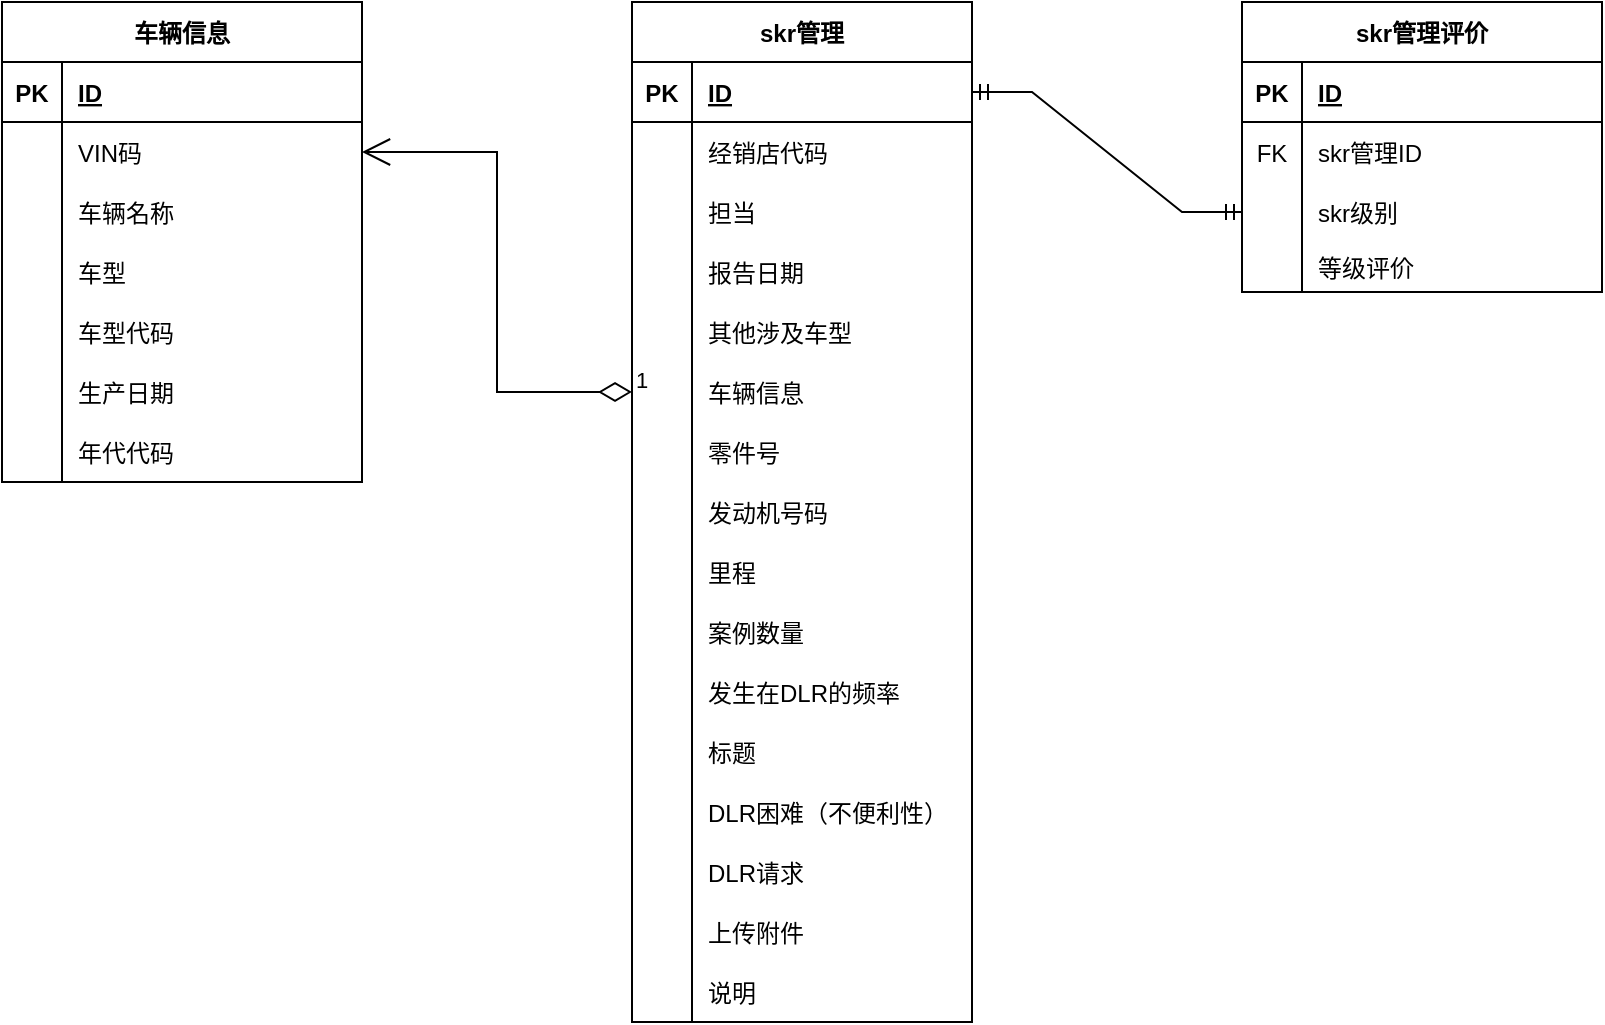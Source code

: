 <mxfile version="16.0.3" type="github" pages="4">
  <diagram id="1cHMFkWimtit1mZtnY7K" name="skr聚合根设计">
    <mxGraphModel dx="1035" dy="664" grid="1" gridSize="10" guides="1" tooltips="1" connect="1" arrows="1" fold="1" page="1" pageScale="1" pageWidth="3300" pageHeight="4681" math="0" shadow="0">
      <root>
        <mxCell id="-Jd7vyAMfyjJsaXYtgSQ-0" />
        <mxCell id="-Jd7vyAMfyjJsaXYtgSQ-1" parent="-Jd7vyAMfyjJsaXYtgSQ-0" />
        <mxCell id="TLOllca4X_2cKeXK6NPu-2" value="skr管理" style="shape=table;startSize=30;container=1;collapsible=1;childLayout=tableLayout;fixedRows=1;rowLines=0;fontStyle=1;align=center;resizeLast=1;" vertex="1" parent="-Jd7vyAMfyjJsaXYtgSQ-1">
          <mxGeometry x="535" y="720" width="170" height="510" as="geometry" />
        </mxCell>
        <mxCell id="TLOllca4X_2cKeXK6NPu-3" value="" style="shape=partialRectangle;collapsible=0;dropTarget=0;pointerEvents=0;fillColor=none;top=0;left=0;bottom=1;right=0;points=[[0,0.5],[1,0.5]];portConstraint=eastwest;" vertex="1" parent="TLOllca4X_2cKeXK6NPu-2">
          <mxGeometry y="30" width="170" height="30" as="geometry" />
        </mxCell>
        <mxCell id="TLOllca4X_2cKeXK6NPu-4" value="PK" style="shape=partialRectangle;connectable=0;fillColor=none;top=0;left=0;bottom=0;right=0;fontStyle=1;overflow=hidden;" vertex="1" parent="TLOllca4X_2cKeXK6NPu-3">
          <mxGeometry width="30" height="30" as="geometry">
            <mxRectangle width="30" height="30" as="alternateBounds" />
          </mxGeometry>
        </mxCell>
        <mxCell id="TLOllca4X_2cKeXK6NPu-5" value="ID" style="shape=partialRectangle;connectable=0;fillColor=none;top=0;left=0;bottom=0;right=0;align=left;spacingLeft=6;fontStyle=5;overflow=hidden;" vertex="1" parent="TLOllca4X_2cKeXK6NPu-3">
          <mxGeometry x="30" width="140" height="30" as="geometry">
            <mxRectangle width="140" height="30" as="alternateBounds" />
          </mxGeometry>
        </mxCell>
        <mxCell id="TLOllca4X_2cKeXK6NPu-6" value="" style="shape=partialRectangle;collapsible=0;dropTarget=0;pointerEvents=0;fillColor=none;top=0;left=0;bottom=0;right=0;points=[[0,0.5],[1,0.5]];portConstraint=eastwest;" vertex="1" parent="TLOllca4X_2cKeXK6NPu-2">
          <mxGeometry y="60" width="170" height="30" as="geometry" />
        </mxCell>
        <mxCell id="TLOllca4X_2cKeXK6NPu-7" value="" style="shape=partialRectangle;connectable=0;fillColor=none;top=0;left=0;bottom=0;right=0;editable=1;overflow=hidden;" vertex="1" parent="TLOllca4X_2cKeXK6NPu-6">
          <mxGeometry width="30" height="30" as="geometry">
            <mxRectangle width="30" height="30" as="alternateBounds" />
          </mxGeometry>
        </mxCell>
        <mxCell id="TLOllca4X_2cKeXK6NPu-8" value="经销店代码" style="shape=partialRectangle;connectable=0;fillColor=none;top=0;left=0;bottom=0;right=0;align=left;spacingLeft=6;overflow=hidden;" vertex="1" parent="TLOllca4X_2cKeXK6NPu-6">
          <mxGeometry x="30" width="140" height="30" as="geometry">
            <mxRectangle width="140" height="30" as="alternateBounds" />
          </mxGeometry>
        </mxCell>
        <mxCell id="TLOllca4X_2cKeXK6NPu-9" value="" style="shape=partialRectangle;collapsible=0;dropTarget=0;pointerEvents=0;fillColor=none;top=0;left=0;bottom=0;right=0;points=[[0,0.5],[1,0.5]];portConstraint=eastwest;" vertex="1" parent="TLOllca4X_2cKeXK6NPu-2">
          <mxGeometry y="90" width="170" height="30" as="geometry" />
        </mxCell>
        <mxCell id="TLOllca4X_2cKeXK6NPu-10" value="" style="shape=partialRectangle;connectable=0;fillColor=none;top=0;left=0;bottom=0;right=0;editable=1;overflow=hidden;" vertex="1" parent="TLOllca4X_2cKeXK6NPu-9">
          <mxGeometry width="30" height="30" as="geometry">
            <mxRectangle width="30" height="30" as="alternateBounds" />
          </mxGeometry>
        </mxCell>
        <mxCell id="TLOllca4X_2cKeXK6NPu-11" value="担当" style="shape=partialRectangle;connectable=0;fillColor=none;top=0;left=0;bottom=0;right=0;align=left;spacingLeft=6;overflow=hidden;" vertex="1" parent="TLOllca4X_2cKeXK6NPu-9">
          <mxGeometry x="30" width="140" height="30" as="geometry">
            <mxRectangle width="140" height="30" as="alternateBounds" />
          </mxGeometry>
        </mxCell>
        <mxCell id="TLOllca4X_2cKeXK6NPu-12" value="" style="shape=partialRectangle;collapsible=0;dropTarget=0;pointerEvents=0;fillColor=none;top=0;left=0;bottom=0;right=0;points=[[0,0.5],[1,0.5]];portConstraint=eastwest;" vertex="1" parent="TLOllca4X_2cKeXK6NPu-2">
          <mxGeometry y="120" width="170" height="30" as="geometry" />
        </mxCell>
        <mxCell id="TLOllca4X_2cKeXK6NPu-13" value="" style="shape=partialRectangle;connectable=0;fillColor=none;top=0;left=0;bottom=0;right=0;editable=1;overflow=hidden;" vertex="1" parent="TLOllca4X_2cKeXK6NPu-12">
          <mxGeometry width="30" height="30" as="geometry">
            <mxRectangle width="30" height="30" as="alternateBounds" />
          </mxGeometry>
        </mxCell>
        <mxCell id="TLOllca4X_2cKeXK6NPu-14" value="报告日期" style="shape=partialRectangle;connectable=0;fillColor=none;top=0;left=0;bottom=0;right=0;align=left;spacingLeft=6;overflow=hidden;" vertex="1" parent="TLOllca4X_2cKeXK6NPu-12">
          <mxGeometry x="30" width="140" height="30" as="geometry">
            <mxRectangle width="140" height="30" as="alternateBounds" />
          </mxGeometry>
        </mxCell>
        <mxCell id="TLOllca4X_2cKeXK6NPu-15" value="" style="shape=partialRectangle;collapsible=0;dropTarget=0;pointerEvents=0;fillColor=none;top=0;left=0;bottom=0;right=0;points=[[0,0.5],[1,0.5]];portConstraint=eastwest;" vertex="1" parent="TLOllca4X_2cKeXK6NPu-2">
          <mxGeometry y="150" width="170" height="30" as="geometry" />
        </mxCell>
        <mxCell id="TLOllca4X_2cKeXK6NPu-16" value="" style="shape=partialRectangle;connectable=0;fillColor=none;top=0;left=0;bottom=0;right=0;editable=1;overflow=hidden;" vertex="1" parent="TLOllca4X_2cKeXK6NPu-15">
          <mxGeometry width="30" height="30" as="geometry">
            <mxRectangle width="30" height="30" as="alternateBounds" />
          </mxGeometry>
        </mxCell>
        <mxCell id="TLOllca4X_2cKeXK6NPu-17" value="其他涉及车型" style="shape=partialRectangle;connectable=0;fillColor=none;top=0;left=0;bottom=0;right=0;align=left;spacingLeft=6;overflow=hidden;" vertex="1" parent="TLOllca4X_2cKeXK6NPu-15">
          <mxGeometry x="30" width="140" height="30" as="geometry">
            <mxRectangle width="140" height="30" as="alternateBounds" />
          </mxGeometry>
        </mxCell>
        <mxCell id="TLOllca4X_2cKeXK6NPu-18" value="" style="shape=partialRectangle;collapsible=0;dropTarget=0;pointerEvents=0;fillColor=none;top=0;left=0;bottom=0;right=0;points=[[0,0.5],[1,0.5]];portConstraint=eastwest;" vertex="1" parent="TLOllca4X_2cKeXK6NPu-2">
          <mxGeometry y="180" width="170" height="30" as="geometry" />
        </mxCell>
        <mxCell id="TLOllca4X_2cKeXK6NPu-19" value="" style="shape=partialRectangle;connectable=0;fillColor=none;top=0;left=0;bottom=0;right=0;editable=1;overflow=hidden;" vertex="1" parent="TLOllca4X_2cKeXK6NPu-18">
          <mxGeometry width="30" height="30" as="geometry">
            <mxRectangle width="30" height="30" as="alternateBounds" />
          </mxGeometry>
        </mxCell>
        <mxCell id="TLOllca4X_2cKeXK6NPu-20" value="车辆信息" style="shape=partialRectangle;connectable=0;fillColor=none;top=0;left=0;bottom=0;right=0;align=left;spacingLeft=6;overflow=hidden;" vertex="1" parent="TLOllca4X_2cKeXK6NPu-18">
          <mxGeometry x="30" width="140" height="30" as="geometry">
            <mxRectangle width="140" height="30" as="alternateBounds" />
          </mxGeometry>
        </mxCell>
        <mxCell id="TLOllca4X_2cKeXK6NPu-21" value="" style="shape=partialRectangle;collapsible=0;dropTarget=0;pointerEvents=0;fillColor=none;top=0;left=0;bottom=0;right=0;points=[[0,0.5],[1,0.5]];portConstraint=eastwest;" vertex="1" parent="TLOllca4X_2cKeXK6NPu-2">
          <mxGeometry y="210" width="170" height="30" as="geometry" />
        </mxCell>
        <mxCell id="TLOllca4X_2cKeXK6NPu-22" value="" style="shape=partialRectangle;connectable=0;fillColor=none;top=0;left=0;bottom=0;right=0;editable=1;overflow=hidden;" vertex="1" parent="TLOllca4X_2cKeXK6NPu-21">
          <mxGeometry width="30" height="30" as="geometry">
            <mxRectangle width="30" height="30" as="alternateBounds" />
          </mxGeometry>
        </mxCell>
        <mxCell id="TLOllca4X_2cKeXK6NPu-23" value="零件号" style="shape=partialRectangle;connectable=0;fillColor=none;top=0;left=0;bottom=0;right=0;align=left;spacingLeft=6;overflow=hidden;" vertex="1" parent="TLOllca4X_2cKeXK6NPu-21">
          <mxGeometry x="30" width="140" height="30" as="geometry">
            <mxRectangle width="140" height="30" as="alternateBounds" />
          </mxGeometry>
        </mxCell>
        <mxCell id="TLOllca4X_2cKeXK6NPu-24" value="" style="shape=partialRectangle;collapsible=0;dropTarget=0;pointerEvents=0;fillColor=none;top=0;left=0;bottom=0;right=0;points=[[0,0.5],[1,0.5]];portConstraint=eastwest;" vertex="1" parent="TLOllca4X_2cKeXK6NPu-2">
          <mxGeometry y="240" width="170" height="30" as="geometry" />
        </mxCell>
        <mxCell id="TLOllca4X_2cKeXK6NPu-25" value="" style="shape=partialRectangle;connectable=0;fillColor=none;top=0;left=0;bottom=0;right=0;editable=1;overflow=hidden;" vertex="1" parent="TLOllca4X_2cKeXK6NPu-24">
          <mxGeometry width="30" height="30" as="geometry">
            <mxRectangle width="30" height="30" as="alternateBounds" />
          </mxGeometry>
        </mxCell>
        <mxCell id="TLOllca4X_2cKeXK6NPu-26" value="发动机号码" style="shape=partialRectangle;connectable=0;fillColor=none;top=0;left=0;bottom=0;right=0;align=left;spacingLeft=6;overflow=hidden;" vertex="1" parent="TLOllca4X_2cKeXK6NPu-24">
          <mxGeometry x="30" width="140" height="30" as="geometry">
            <mxRectangle width="140" height="30" as="alternateBounds" />
          </mxGeometry>
        </mxCell>
        <mxCell id="TLOllca4X_2cKeXK6NPu-27" value="" style="shape=partialRectangle;collapsible=0;dropTarget=0;pointerEvents=0;fillColor=none;top=0;left=0;bottom=0;right=0;points=[[0,0.5],[1,0.5]];portConstraint=eastwest;" vertex="1" parent="TLOllca4X_2cKeXK6NPu-2">
          <mxGeometry y="270" width="170" height="30" as="geometry" />
        </mxCell>
        <mxCell id="TLOllca4X_2cKeXK6NPu-28" value="" style="shape=partialRectangle;connectable=0;fillColor=none;top=0;left=0;bottom=0;right=0;editable=1;overflow=hidden;" vertex="1" parent="TLOllca4X_2cKeXK6NPu-27">
          <mxGeometry width="30" height="30" as="geometry">
            <mxRectangle width="30" height="30" as="alternateBounds" />
          </mxGeometry>
        </mxCell>
        <mxCell id="TLOllca4X_2cKeXK6NPu-29" value="里程" style="shape=partialRectangle;connectable=0;fillColor=none;top=0;left=0;bottom=0;right=0;align=left;spacingLeft=6;overflow=hidden;" vertex="1" parent="TLOllca4X_2cKeXK6NPu-27">
          <mxGeometry x="30" width="140" height="30" as="geometry">
            <mxRectangle width="140" height="30" as="alternateBounds" />
          </mxGeometry>
        </mxCell>
        <mxCell id="TLOllca4X_2cKeXK6NPu-30" value="" style="shape=partialRectangle;collapsible=0;dropTarget=0;pointerEvents=0;fillColor=none;top=0;left=0;bottom=0;right=0;points=[[0,0.5],[1,0.5]];portConstraint=eastwest;" vertex="1" parent="TLOllca4X_2cKeXK6NPu-2">
          <mxGeometry y="300" width="170" height="30" as="geometry" />
        </mxCell>
        <mxCell id="TLOllca4X_2cKeXK6NPu-31" value="" style="shape=partialRectangle;connectable=0;fillColor=none;top=0;left=0;bottom=0;right=0;editable=1;overflow=hidden;" vertex="1" parent="TLOllca4X_2cKeXK6NPu-30">
          <mxGeometry width="30" height="30" as="geometry">
            <mxRectangle width="30" height="30" as="alternateBounds" />
          </mxGeometry>
        </mxCell>
        <mxCell id="TLOllca4X_2cKeXK6NPu-32" value="案例数量" style="shape=partialRectangle;connectable=0;fillColor=none;top=0;left=0;bottom=0;right=0;align=left;spacingLeft=6;overflow=hidden;" vertex="1" parent="TLOllca4X_2cKeXK6NPu-30">
          <mxGeometry x="30" width="140" height="30" as="geometry">
            <mxRectangle width="140" height="30" as="alternateBounds" />
          </mxGeometry>
        </mxCell>
        <mxCell id="TLOllca4X_2cKeXK6NPu-33" value="" style="shape=partialRectangle;collapsible=0;dropTarget=0;pointerEvents=0;fillColor=none;top=0;left=0;bottom=0;right=0;points=[[0,0.5],[1,0.5]];portConstraint=eastwest;" vertex="1" parent="TLOllca4X_2cKeXK6NPu-2">
          <mxGeometry y="330" width="170" height="30" as="geometry" />
        </mxCell>
        <mxCell id="TLOllca4X_2cKeXK6NPu-34" value="" style="shape=partialRectangle;connectable=0;fillColor=none;top=0;left=0;bottom=0;right=0;editable=1;overflow=hidden;" vertex="1" parent="TLOllca4X_2cKeXK6NPu-33">
          <mxGeometry width="30" height="30" as="geometry">
            <mxRectangle width="30" height="30" as="alternateBounds" />
          </mxGeometry>
        </mxCell>
        <mxCell id="TLOllca4X_2cKeXK6NPu-35" value="发生在DLR的频率" style="shape=partialRectangle;connectable=0;fillColor=none;top=0;left=0;bottom=0;right=0;align=left;spacingLeft=6;overflow=hidden;" vertex="1" parent="TLOllca4X_2cKeXK6NPu-33">
          <mxGeometry x="30" width="140" height="30" as="geometry">
            <mxRectangle width="140" height="30" as="alternateBounds" />
          </mxGeometry>
        </mxCell>
        <mxCell id="TLOllca4X_2cKeXK6NPu-36" value="" style="shape=partialRectangle;collapsible=0;dropTarget=0;pointerEvents=0;fillColor=none;top=0;left=0;bottom=0;right=0;points=[[0,0.5],[1,0.5]];portConstraint=eastwest;" vertex="1" parent="TLOllca4X_2cKeXK6NPu-2">
          <mxGeometry y="360" width="170" height="30" as="geometry" />
        </mxCell>
        <mxCell id="TLOllca4X_2cKeXK6NPu-37" value="" style="shape=partialRectangle;connectable=0;fillColor=none;top=0;left=0;bottom=0;right=0;editable=1;overflow=hidden;" vertex="1" parent="TLOllca4X_2cKeXK6NPu-36">
          <mxGeometry width="30" height="30" as="geometry">
            <mxRectangle width="30" height="30" as="alternateBounds" />
          </mxGeometry>
        </mxCell>
        <mxCell id="TLOllca4X_2cKeXK6NPu-38" value="标题" style="shape=partialRectangle;connectable=0;fillColor=none;top=0;left=0;bottom=0;right=0;align=left;spacingLeft=6;overflow=hidden;" vertex="1" parent="TLOllca4X_2cKeXK6NPu-36">
          <mxGeometry x="30" width="140" height="30" as="geometry">
            <mxRectangle width="140" height="30" as="alternateBounds" />
          </mxGeometry>
        </mxCell>
        <mxCell id="TLOllca4X_2cKeXK6NPu-39" value="" style="shape=partialRectangle;collapsible=0;dropTarget=0;pointerEvents=0;fillColor=none;top=0;left=0;bottom=0;right=0;points=[[0,0.5],[1,0.5]];portConstraint=eastwest;" vertex="1" parent="TLOllca4X_2cKeXK6NPu-2">
          <mxGeometry y="390" width="170" height="30" as="geometry" />
        </mxCell>
        <mxCell id="TLOllca4X_2cKeXK6NPu-40" value="" style="shape=partialRectangle;connectable=0;fillColor=none;top=0;left=0;bottom=0;right=0;editable=1;overflow=hidden;" vertex="1" parent="TLOllca4X_2cKeXK6NPu-39">
          <mxGeometry width="30" height="30" as="geometry">
            <mxRectangle width="30" height="30" as="alternateBounds" />
          </mxGeometry>
        </mxCell>
        <mxCell id="TLOllca4X_2cKeXK6NPu-41" value="DLR困难（不便利性）" style="shape=partialRectangle;connectable=0;fillColor=none;top=0;left=0;bottom=0;right=0;align=left;spacingLeft=6;overflow=hidden;" vertex="1" parent="TLOllca4X_2cKeXK6NPu-39">
          <mxGeometry x="30" width="140" height="30" as="geometry">
            <mxRectangle width="140" height="30" as="alternateBounds" />
          </mxGeometry>
        </mxCell>
        <mxCell id="TLOllca4X_2cKeXK6NPu-42" value="" style="shape=partialRectangle;collapsible=0;dropTarget=0;pointerEvents=0;fillColor=none;top=0;left=0;bottom=0;right=0;points=[[0,0.5],[1,0.5]];portConstraint=eastwest;" vertex="1" parent="TLOllca4X_2cKeXK6NPu-2">
          <mxGeometry y="420" width="170" height="30" as="geometry" />
        </mxCell>
        <mxCell id="TLOllca4X_2cKeXK6NPu-43" value="" style="shape=partialRectangle;connectable=0;fillColor=none;top=0;left=0;bottom=0;right=0;editable=1;overflow=hidden;" vertex="1" parent="TLOllca4X_2cKeXK6NPu-42">
          <mxGeometry width="30" height="30" as="geometry">
            <mxRectangle width="30" height="30" as="alternateBounds" />
          </mxGeometry>
        </mxCell>
        <mxCell id="TLOllca4X_2cKeXK6NPu-44" value="DLR请求" style="shape=partialRectangle;connectable=0;fillColor=none;top=0;left=0;bottom=0;right=0;align=left;spacingLeft=6;overflow=hidden;" vertex="1" parent="TLOllca4X_2cKeXK6NPu-42">
          <mxGeometry x="30" width="140" height="30" as="geometry">
            <mxRectangle width="140" height="30" as="alternateBounds" />
          </mxGeometry>
        </mxCell>
        <mxCell id="TLOllca4X_2cKeXK6NPu-45" value="" style="shape=partialRectangle;collapsible=0;dropTarget=0;pointerEvents=0;fillColor=none;top=0;left=0;bottom=0;right=0;points=[[0,0.5],[1,0.5]];portConstraint=eastwest;" vertex="1" parent="TLOllca4X_2cKeXK6NPu-2">
          <mxGeometry y="450" width="170" height="30" as="geometry" />
        </mxCell>
        <mxCell id="TLOllca4X_2cKeXK6NPu-46" value="" style="shape=partialRectangle;connectable=0;fillColor=none;top=0;left=0;bottom=0;right=0;editable=1;overflow=hidden;" vertex="1" parent="TLOllca4X_2cKeXK6NPu-45">
          <mxGeometry width="30" height="30" as="geometry">
            <mxRectangle width="30" height="30" as="alternateBounds" />
          </mxGeometry>
        </mxCell>
        <mxCell id="TLOllca4X_2cKeXK6NPu-47" value="上传附件" style="shape=partialRectangle;connectable=0;fillColor=none;top=0;left=0;bottom=0;right=0;align=left;spacingLeft=6;overflow=hidden;" vertex="1" parent="TLOllca4X_2cKeXK6NPu-45">
          <mxGeometry x="30" width="140" height="30" as="geometry">
            <mxRectangle width="140" height="30" as="alternateBounds" />
          </mxGeometry>
        </mxCell>
        <mxCell id="TLOllca4X_2cKeXK6NPu-48" value="" style="shape=partialRectangle;collapsible=0;dropTarget=0;pointerEvents=0;fillColor=none;top=0;left=0;bottom=0;right=0;points=[[0,0.5],[1,0.5]];portConstraint=eastwest;" vertex="1" parent="TLOllca4X_2cKeXK6NPu-2">
          <mxGeometry y="480" width="170" height="30" as="geometry" />
        </mxCell>
        <mxCell id="TLOllca4X_2cKeXK6NPu-49" value="" style="shape=partialRectangle;connectable=0;fillColor=none;top=0;left=0;bottom=0;right=0;editable=1;overflow=hidden;" vertex="1" parent="TLOllca4X_2cKeXK6NPu-48">
          <mxGeometry width="30" height="30" as="geometry">
            <mxRectangle width="30" height="30" as="alternateBounds" />
          </mxGeometry>
        </mxCell>
        <mxCell id="TLOllca4X_2cKeXK6NPu-50" value="说明" style="shape=partialRectangle;connectable=0;fillColor=none;top=0;left=0;bottom=0;right=0;align=left;spacingLeft=6;overflow=hidden;" vertex="1" parent="TLOllca4X_2cKeXK6NPu-48">
          <mxGeometry x="30" width="140" height="30" as="geometry">
            <mxRectangle width="140" height="30" as="alternateBounds" />
          </mxGeometry>
        </mxCell>
        <mxCell id="TLOllca4X_2cKeXK6NPu-54" value="车辆信息" style="shape=table;startSize=30;container=1;collapsible=1;childLayout=tableLayout;fixedRows=1;rowLines=0;fontStyle=1;align=center;resizeLast=1;" vertex="1" parent="-Jd7vyAMfyjJsaXYtgSQ-1">
          <mxGeometry x="220" y="720" width="180" height="240" as="geometry" />
        </mxCell>
        <mxCell id="TLOllca4X_2cKeXK6NPu-55" value="" style="shape=partialRectangle;collapsible=0;dropTarget=0;pointerEvents=0;fillColor=none;top=0;left=0;bottom=1;right=0;points=[[0,0.5],[1,0.5]];portConstraint=eastwest;" vertex="1" parent="TLOllca4X_2cKeXK6NPu-54">
          <mxGeometry y="30" width="180" height="30" as="geometry" />
        </mxCell>
        <mxCell id="TLOllca4X_2cKeXK6NPu-56" value="PK" style="shape=partialRectangle;connectable=0;fillColor=none;top=0;left=0;bottom=0;right=0;fontStyle=1;overflow=hidden;" vertex="1" parent="TLOllca4X_2cKeXK6NPu-55">
          <mxGeometry width="30" height="30" as="geometry">
            <mxRectangle width="30" height="30" as="alternateBounds" />
          </mxGeometry>
        </mxCell>
        <mxCell id="TLOllca4X_2cKeXK6NPu-57" value="ID" style="shape=partialRectangle;connectable=0;fillColor=none;top=0;left=0;bottom=0;right=0;align=left;spacingLeft=6;fontStyle=5;overflow=hidden;" vertex="1" parent="TLOllca4X_2cKeXK6NPu-55">
          <mxGeometry x="30" width="150" height="30" as="geometry">
            <mxRectangle width="150" height="30" as="alternateBounds" />
          </mxGeometry>
        </mxCell>
        <mxCell id="TLOllca4X_2cKeXK6NPu-58" value="" style="shape=partialRectangle;collapsible=0;dropTarget=0;pointerEvents=0;fillColor=none;top=0;left=0;bottom=0;right=0;points=[[0,0.5],[1,0.5]];portConstraint=eastwest;" vertex="1" parent="TLOllca4X_2cKeXK6NPu-54">
          <mxGeometry y="60" width="180" height="30" as="geometry" />
        </mxCell>
        <mxCell id="TLOllca4X_2cKeXK6NPu-59" value="" style="shape=partialRectangle;connectable=0;fillColor=none;top=0;left=0;bottom=0;right=0;editable=1;overflow=hidden;" vertex="1" parent="TLOllca4X_2cKeXK6NPu-58">
          <mxGeometry width="30" height="30" as="geometry">
            <mxRectangle width="30" height="30" as="alternateBounds" />
          </mxGeometry>
        </mxCell>
        <mxCell id="TLOllca4X_2cKeXK6NPu-60" value="VIN码" style="shape=partialRectangle;connectable=0;fillColor=none;top=0;left=0;bottom=0;right=0;align=left;spacingLeft=6;overflow=hidden;" vertex="1" parent="TLOllca4X_2cKeXK6NPu-58">
          <mxGeometry x="30" width="150" height="30" as="geometry">
            <mxRectangle width="150" height="30" as="alternateBounds" />
          </mxGeometry>
        </mxCell>
        <mxCell id="TLOllca4X_2cKeXK6NPu-73" value="" style="shape=partialRectangle;collapsible=0;dropTarget=0;pointerEvents=0;fillColor=none;top=0;left=0;bottom=0;right=0;points=[[0,0.5],[1,0.5]];portConstraint=eastwest;" vertex="1" parent="TLOllca4X_2cKeXK6NPu-54">
          <mxGeometry y="90" width="180" height="30" as="geometry" />
        </mxCell>
        <mxCell id="TLOllca4X_2cKeXK6NPu-74" value="" style="shape=partialRectangle;connectable=0;fillColor=none;top=0;left=0;bottom=0;right=0;editable=1;overflow=hidden;" vertex="1" parent="TLOllca4X_2cKeXK6NPu-73">
          <mxGeometry width="30" height="30" as="geometry">
            <mxRectangle width="30" height="30" as="alternateBounds" />
          </mxGeometry>
        </mxCell>
        <mxCell id="TLOllca4X_2cKeXK6NPu-75" value="车辆名称" style="shape=partialRectangle;connectable=0;fillColor=none;top=0;left=0;bottom=0;right=0;align=left;spacingLeft=6;overflow=hidden;" vertex="1" parent="TLOllca4X_2cKeXK6NPu-73">
          <mxGeometry x="30" width="150" height="30" as="geometry">
            <mxRectangle width="150" height="30" as="alternateBounds" />
          </mxGeometry>
        </mxCell>
        <mxCell id="TLOllca4X_2cKeXK6NPu-61" value="" style="shape=partialRectangle;collapsible=0;dropTarget=0;pointerEvents=0;fillColor=none;top=0;left=0;bottom=0;right=0;points=[[0,0.5],[1,0.5]];portConstraint=eastwest;" vertex="1" parent="TLOllca4X_2cKeXK6NPu-54">
          <mxGeometry y="120" width="180" height="30" as="geometry" />
        </mxCell>
        <mxCell id="TLOllca4X_2cKeXK6NPu-62" value="" style="shape=partialRectangle;connectable=0;fillColor=none;top=0;left=0;bottom=0;right=0;editable=1;overflow=hidden;" vertex="1" parent="TLOllca4X_2cKeXK6NPu-61">
          <mxGeometry width="30" height="30" as="geometry">
            <mxRectangle width="30" height="30" as="alternateBounds" />
          </mxGeometry>
        </mxCell>
        <mxCell id="TLOllca4X_2cKeXK6NPu-63" value="车型" style="shape=partialRectangle;connectable=0;fillColor=none;top=0;left=0;bottom=0;right=0;align=left;spacingLeft=6;overflow=hidden;" vertex="1" parent="TLOllca4X_2cKeXK6NPu-61">
          <mxGeometry x="30" width="150" height="30" as="geometry">
            <mxRectangle width="150" height="30" as="alternateBounds" />
          </mxGeometry>
        </mxCell>
        <mxCell id="TLOllca4X_2cKeXK6NPu-64" value="" style="shape=partialRectangle;collapsible=0;dropTarget=0;pointerEvents=0;fillColor=none;top=0;left=0;bottom=0;right=0;points=[[0,0.5],[1,0.5]];portConstraint=eastwest;" vertex="1" parent="TLOllca4X_2cKeXK6NPu-54">
          <mxGeometry y="150" width="180" height="30" as="geometry" />
        </mxCell>
        <mxCell id="TLOllca4X_2cKeXK6NPu-65" value="" style="shape=partialRectangle;connectable=0;fillColor=none;top=0;left=0;bottom=0;right=0;editable=1;overflow=hidden;" vertex="1" parent="TLOllca4X_2cKeXK6NPu-64">
          <mxGeometry width="30" height="30" as="geometry">
            <mxRectangle width="30" height="30" as="alternateBounds" />
          </mxGeometry>
        </mxCell>
        <mxCell id="TLOllca4X_2cKeXK6NPu-66" value="车型代码" style="shape=partialRectangle;connectable=0;fillColor=none;top=0;left=0;bottom=0;right=0;align=left;spacingLeft=6;overflow=hidden;" vertex="1" parent="TLOllca4X_2cKeXK6NPu-64">
          <mxGeometry x="30" width="150" height="30" as="geometry">
            <mxRectangle width="150" height="30" as="alternateBounds" />
          </mxGeometry>
        </mxCell>
        <mxCell id="TLOllca4X_2cKeXK6NPu-67" value="" style="shape=partialRectangle;collapsible=0;dropTarget=0;pointerEvents=0;fillColor=none;top=0;left=0;bottom=0;right=0;points=[[0,0.5],[1,0.5]];portConstraint=eastwest;" vertex="1" parent="TLOllca4X_2cKeXK6NPu-54">
          <mxGeometry y="180" width="180" height="30" as="geometry" />
        </mxCell>
        <mxCell id="TLOllca4X_2cKeXK6NPu-68" value="" style="shape=partialRectangle;connectable=0;fillColor=none;top=0;left=0;bottom=0;right=0;editable=1;overflow=hidden;" vertex="1" parent="TLOllca4X_2cKeXK6NPu-67">
          <mxGeometry width="30" height="30" as="geometry">
            <mxRectangle width="30" height="30" as="alternateBounds" />
          </mxGeometry>
        </mxCell>
        <mxCell id="TLOllca4X_2cKeXK6NPu-69" value="生产日期" style="shape=partialRectangle;connectable=0;fillColor=none;top=0;left=0;bottom=0;right=0;align=left;spacingLeft=6;overflow=hidden;" vertex="1" parent="TLOllca4X_2cKeXK6NPu-67">
          <mxGeometry x="30" width="150" height="30" as="geometry">
            <mxRectangle width="150" height="30" as="alternateBounds" />
          </mxGeometry>
        </mxCell>
        <mxCell id="TLOllca4X_2cKeXK6NPu-70" value="" style="shape=partialRectangle;collapsible=0;dropTarget=0;pointerEvents=0;fillColor=none;top=0;left=0;bottom=0;right=0;points=[[0,0.5],[1,0.5]];portConstraint=eastwest;" vertex="1" parent="TLOllca4X_2cKeXK6NPu-54">
          <mxGeometry y="210" width="180" height="30" as="geometry" />
        </mxCell>
        <mxCell id="TLOllca4X_2cKeXK6NPu-71" value="" style="shape=partialRectangle;connectable=0;fillColor=none;top=0;left=0;bottom=0;right=0;editable=1;overflow=hidden;" vertex="1" parent="TLOllca4X_2cKeXK6NPu-70">
          <mxGeometry width="30" height="30" as="geometry">
            <mxRectangle width="30" height="30" as="alternateBounds" />
          </mxGeometry>
        </mxCell>
        <mxCell id="TLOllca4X_2cKeXK6NPu-72" value="年代代码" style="shape=partialRectangle;connectable=0;fillColor=none;top=0;left=0;bottom=0;right=0;align=left;spacingLeft=6;overflow=hidden;" vertex="1" parent="TLOllca4X_2cKeXK6NPu-70">
          <mxGeometry x="30" width="150" height="30" as="geometry">
            <mxRectangle width="150" height="30" as="alternateBounds" />
          </mxGeometry>
        </mxCell>
        <mxCell id="TLOllca4X_2cKeXK6NPu-76" value="skr管理评价" style="shape=table;startSize=30;container=1;collapsible=1;childLayout=tableLayout;fixedRows=1;rowLines=0;fontStyle=1;align=center;resizeLast=1;" vertex="1" parent="-Jd7vyAMfyjJsaXYtgSQ-1">
          <mxGeometry x="840" y="720" width="180" height="145" as="geometry" />
        </mxCell>
        <mxCell id="TLOllca4X_2cKeXK6NPu-77" value="" style="shape=partialRectangle;collapsible=0;dropTarget=0;pointerEvents=0;fillColor=none;top=0;left=0;bottom=1;right=0;points=[[0,0.5],[1,0.5]];portConstraint=eastwest;" vertex="1" parent="TLOllca4X_2cKeXK6NPu-76">
          <mxGeometry y="30" width="180" height="30" as="geometry" />
        </mxCell>
        <mxCell id="TLOllca4X_2cKeXK6NPu-78" value="PK" style="shape=partialRectangle;connectable=0;fillColor=none;top=0;left=0;bottom=0;right=0;fontStyle=1;overflow=hidden;" vertex="1" parent="TLOllca4X_2cKeXK6NPu-77">
          <mxGeometry width="30" height="30" as="geometry">
            <mxRectangle width="30" height="30" as="alternateBounds" />
          </mxGeometry>
        </mxCell>
        <mxCell id="TLOllca4X_2cKeXK6NPu-79" value="ID" style="shape=partialRectangle;connectable=0;fillColor=none;top=0;left=0;bottom=0;right=0;align=left;spacingLeft=6;fontStyle=5;overflow=hidden;" vertex="1" parent="TLOllca4X_2cKeXK6NPu-77">
          <mxGeometry x="30" width="150" height="30" as="geometry">
            <mxRectangle width="150" height="30" as="alternateBounds" />
          </mxGeometry>
        </mxCell>
        <mxCell id="OXO-AGjDQIuk0UqCaN1q-0" value="" style="shape=partialRectangle;collapsible=0;dropTarget=0;pointerEvents=0;fillColor=none;top=0;left=0;bottom=0;right=0;points=[[0,0.5],[1,0.5]];portConstraint=eastwest;" vertex="1" parent="TLOllca4X_2cKeXK6NPu-76">
          <mxGeometry y="60" width="180" height="30" as="geometry" />
        </mxCell>
        <mxCell id="OXO-AGjDQIuk0UqCaN1q-1" value="FK" style="shape=partialRectangle;connectable=0;fillColor=none;top=0;left=0;bottom=0;right=0;fontStyle=0;overflow=hidden;" vertex="1" parent="OXO-AGjDQIuk0UqCaN1q-0">
          <mxGeometry width="30" height="30" as="geometry">
            <mxRectangle width="30" height="30" as="alternateBounds" />
          </mxGeometry>
        </mxCell>
        <mxCell id="OXO-AGjDQIuk0UqCaN1q-2" value="skr管理ID" style="shape=partialRectangle;connectable=0;fillColor=none;top=0;left=0;bottom=0;right=0;align=left;spacingLeft=6;fontStyle=0;overflow=hidden;" vertex="1" parent="OXO-AGjDQIuk0UqCaN1q-0">
          <mxGeometry x="30" width="150" height="30" as="geometry">
            <mxRectangle width="150" height="30" as="alternateBounds" />
          </mxGeometry>
        </mxCell>
        <mxCell id="TLOllca4X_2cKeXK6NPu-83" value="" style="shape=partialRectangle;collapsible=0;dropTarget=0;pointerEvents=0;fillColor=none;top=0;left=0;bottom=0;right=0;points=[[0,0.5],[1,0.5]];portConstraint=eastwest;" vertex="1" parent="TLOllca4X_2cKeXK6NPu-76">
          <mxGeometry y="90" width="180" height="30" as="geometry" />
        </mxCell>
        <mxCell id="TLOllca4X_2cKeXK6NPu-84" value="" style="shape=partialRectangle;connectable=0;fillColor=none;top=0;left=0;bottom=0;right=0;editable=1;overflow=hidden;" vertex="1" parent="TLOllca4X_2cKeXK6NPu-83">
          <mxGeometry width="30" height="30" as="geometry">
            <mxRectangle width="30" height="30" as="alternateBounds" />
          </mxGeometry>
        </mxCell>
        <mxCell id="TLOllca4X_2cKeXK6NPu-85" value="skr级别" style="shape=partialRectangle;connectable=0;fillColor=none;top=0;left=0;bottom=0;right=0;align=left;spacingLeft=6;overflow=hidden;" vertex="1" parent="TLOllca4X_2cKeXK6NPu-83">
          <mxGeometry x="30" width="150" height="30" as="geometry">
            <mxRectangle width="150" height="30" as="alternateBounds" />
          </mxGeometry>
        </mxCell>
        <mxCell id="TLOllca4X_2cKeXK6NPu-86" value="" style="shape=partialRectangle;collapsible=0;dropTarget=0;pointerEvents=0;fillColor=none;top=0;left=0;bottom=0;right=0;points=[[0,0.5],[1,0.5]];portConstraint=eastwest;" vertex="1" parent="TLOllca4X_2cKeXK6NPu-76">
          <mxGeometry y="120" width="180" height="25" as="geometry" />
        </mxCell>
        <mxCell id="TLOllca4X_2cKeXK6NPu-87" value="" style="shape=partialRectangle;connectable=0;fillColor=none;top=0;left=0;bottom=0;right=0;editable=1;overflow=hidden;" vertex="1" parent="TLOllca4X_2cKeXK6NPu-86">
          <mxGeometry width="30" height="25" as="geometry">
            <mxRectangle width="30" height="25" as="alternateBounds" />
          </mxGeometry>
        </mxCell>
        <mxCell id="TLOllca4X_2cKeXK6NPu-88" value="等级评价" style="shape=partialRectangle;connectable=0;fillColor=none;top=0;left=0;bottom=0;right=0;align=left;spacingLeft=6;overflow=hidden;" vertex="1" parent="TLOllca4X_2cKeXK6NPu-86">
          <mxGeometry x="30" width="150" height="25" as="geometry">
            <mxRectangle width="150" height="25" as="alternateBounds" />
          </mxGeometry>
        </mxCell>
        <mxCell id="9-1ZYpqubb55ALp7Nfj2-0" value="1" style="endArrow=open;html=1;endSize=12;startArrow=diamondThin;startSize=14;startFill=0;edgeStyle=orthogonalEdgeStyle;align=left;verticalAlign=bottom;rounded=0;exitX=0;exitY=0.5;exitDx=0;exitDy=0;entryX=1;entryY=0.5;entryDx=0;entryDy=0;" edge="1" parent="-Jd7vyAMfyjJsaXYtgSQ-1" source="TLOllca4X_2cKeXK6NPu-18" target="TLOllca4X_2cKeXK6NPu-58">
          <mxGeometry x="-1" y="3" relative="1" as="geometry">
            <mxPoint x="220" y="1070" as="sourcePoint" />
            <mxPoint x="380" y="1070" as="targetPoint" />
          </mxGeometry>
        </mxCell>
        <mxCell id="9-1ZYpqubb55ALp7Nfj2-1" value="" style="edgeStyle=entityRelationEdgeStyle;fontSize=12;html=1;endArrow=ERmandOne;startArrow=ERmandOne;rounded=0;exitX=1;exitY=0.5;exitDx=0;exitDy=0;entryX=0;entryY=0.5;entryDx=0;entryDy=0;" edge="1" parent="-Jd7vyAMfyjJsaXYtgSQ-1" source="TLOllca4X_2cKeXK6NPu-3">
          <mxGeometry width="100" height="100" relative="1" as="geometry">
            <mxPoint x="840" y="1090" as="sourcePoint" />
            <mxPoint x="840" y="825" as="targetPoint" />
          </mxGeometry>
        </mxCell>
      </root>
    </mxGraphModel>
  </diagram>
  <diagram id="AecvfXmoRP0C6mF8ow_G" name="skr行为设计">
    <mxGraphModel dx="1035" dy="664" grid="1" gridSize="10" guides="1" tooltips="1" connect="1" arrows="1" fold="1" page="1" pageScale="1" pageWidth="3300" pageHeight="4681" math="0" shadow="0">
      <root>
        <mxCell id="KC5IdZP00yn3Me9N0po3-0" />
        <mxCell id="KC5IdZP00yn3Me9N0po3-1" parent="KC5IdZP00yn3Me9N0po3-0" />
        <mxCell id="NgDHdjjqSho72H46zgvn-12" value="DLR" style="shape=umlLifeline;perimeter=lifelinePerimeter;whiteSpace=wrap;html=1;container=1;collapsible=0;recursiveResize=0;outlineConnect=0;" vertex="1" parent="KC5IdZP00yn3Me9N0po3-1">
          <mxGeometry x="360" y="1200" width="100" height="650" as="geometry" />
        </mxCell>
        <mxCell id="NgDHdjjqSho72H46zgvn-16" value="" style="html=1;points=[];perimeter=orthogonalPerimeter;" vertex="1" parent="NgDHdjjqSho72H46zgvn-12">
          <mxGeometry x="45" y="160" width="10" height="240" as="geometry" />
        </mxCell>
        <mxCell id="NgDHdjjqSho72H46zgvn-18" value="1.创建服务改善报告" style="html=1;verticalAlign=bottom;endArrow=block;rounded=0;" edge="1" parent="NgDHdjjqSho72H46zgvn-12">
          <mxGeometry width="80" relative="1" as="geometry">
            <mxPoint x="55" y="160" as="sourcePoint" />
            <mxPoint x="444.5" y="160" as="targetPoint" />
          </mxGeometry>
        </mxCell>
        <mxCell id="NgDHdjjqSho72H46zgvn-26" value="2.创建服务改善报告（如临时表中有数据，则回显报告信息）" style="html=1;verticalAlign=bottom;endArrow=block;rounded=0;" edge="1" parent="NgDHdjjqSho72H46zgvn-12">
          <mxGeometry width="80" relative="1" as="geometry">
            <mxPoint x="55" y="320" as="sourcePoint" />
            <mxPoint x="444.5" y="320" as="targetPoint" />
          </mxGeometry>
        </mxCell>
        <mxCell id="NgDHdjjqSho72H46zgvn-13" value="GTMC" style="shape=umlLifeline;perimeter=lifelinePerimeter;whiteSpace=wrap;html=1;container=1;collapsible=0;recursiveResize=0;outlineConnect=0;" vertex="1" parent="KC5IdZP00yn3Me9N0po3-1">
          <mxGeometry x="560" y="1200" width="100" height="640" as="geometry" />
        </mxCell>
        <mxCell id="NgDHdjjqSho72H46zgvn-34" value="" style="html=1;points=[];perimeter=orthogonalPerimeter;" vertex="1" parent="NgDHdjjqSho72H46zgvn-13">
          <mxGeometry x="45" y="500" width="10" height="80" as="geometry" />
        </mxCell>
        <mxCell id="NgDHdjjqSho72H46zgvn-35" value="3.查看服务改善报告，给予评价" style="html=1;verticalAlign=bottom;endArrow=block;rounded=0;" edge="1" parent="NgDHdjjqSho72H46zgvn-13">
          <mxGeometry width="80" relative="1" as="geometry">
            <mxPoint x="56" y="500" as="sourcePoint" />
            <mxPoint x="245.5" y="500" as="targetPoint" />
          </mxGeometry>
        </mxCell>
        <mxCell id="NgDHdjjqSho72H46zgvn-14" value="skr模块" style="shape=umlLifeline;perimeter=lifelinePerimeter;whiteSpace=wrap;html=1;container=1;collapsible=0;recursiveResize=0;outlineConnect=0;" vertex="1" parent="KC5IdZP00yn3Me9N0po3-1">
          <mxGeometry x="760" y="1200" width="100" height="640" as="geometry" />
        </mxCell>
        <mxCell id="NgDHdjjqSho72H46zgvn-17" value="" style="html=1;points=[];perimeter=orthogonalPerimeter;" vertex="1" parent="NgDHdjjqSho72H46zgvn-14">
          <mxGeometry x="45" y="160" width="10" height="80" as="geometry" />
        </mxCell>
        <mxCell id="NgDHdjjqSho72H46zgvn-19" value="" style="html=1;points=[];perimeter=orthogonalPerimeter;" vertex="1" parent="NgDHdjjqSho72H46zgvn-14">
          <mxGeometry x="55" y="200" width="10" height="40" as="geometry" />
        </mxCell>
        <mxCell id="NgDHdjjqSho72H46zgvn-20" value="1.1保存服务改善报告" style="edgeStyle=orthogonalEdgeStyle;html=1;align=left;spacingLeft=2;endArrow=block;rounded=0;entryX=1;entryY=0;" edge="1" target="NgDHdjjqSho72H46zgvn-19" parent="NgDHdjjqSho72H46zgvn-14">
          <mxGeometry relative="1" as="geometry">
            <mxPoint x="55" y="180" as="sourcePoint" />
            <Array as="points">
              <mxPoint x="85" y="180" />
            </Array>
          </mxGeometry>
        </mxCell>
        <mxCell id="NgDHdjjqSho72H46zgvn-24" value="" style="endArrow=none;dashed=1;html=1;rounded=0;entryX=0;entryY=0.5;entryDx=0;entryDy=0;entryPerimeter=0;" edge="1" parent="NgDHdjjqSho72H46zgvn-14" target="NgDHdjjqSho72H46zgvn-22">
          <mxGeometry width="50" height="50" relative="1" as="geometry">
            <mxPoint x="80" y="200" as="sourcePoint" />
            <mxPoint x="120" y="250" as="targetPoint" />
          </mxGeometry>
        </mxCell>
        <mxCell id="NgDHdjjqSho72H46zgvn-27" value="" style="html=1;points=[];perimeter=orthogonalPerimeter;" vertex="1" parent="NgDHdjjqSho72H46zgvn-14">
          <mxGeometry x="45" y="320" width="10" height="80" as="geometry" />
        </mxCell>
        <mxCell id="NgDHdjjqSho72H46zgvn-28" value="" style="html=1;points=[];perimeter=orthogonalPerimeter;" vertex="1" parent="NgDHdjjqSho72H46zgvn-14">
          <mxGeometry x="55" y="360" width="10" height="40" as="geometry" />
        </mxCell>
        <mxCell id="NgDHdjjqSho72H46zgvn-29" value="2.1提交服务改善报告" style="edgeStyle=orthogonalEdgeStyle;html=1;align=left;spacingLeft=2;endArrow=block;rounded=0;entryX=1;entryY=0;" edge="1" target="NgDHdjjqSho72H46zgvn-28" parent="NgDHdjjqSho72H46zgvn-14">
          <mxGeometry relative="1" as="geometry">
            <mxPoint x="55" y="340" as="sourcePoint" />
            <Array as="points">
              <mxPoint x="85" y="340" />
            </Array>
          </mxGeometry>
        </mxCell>
        <mxCell id="NgDHdjjqSho72H46zgvn-31" value="" style="endArrow=none;dashed=1;html=1;rounded=0;" edge="1" parent="NgDHdjjqSho72H46zgvn-14">
          <mxGeometry width="50" height="50" relative="1" as="geometry">
            <mxPoint x="80" y="360" as="sourcePoint" />
            <mxPoint x="120" y="410" as="targetPoint" />
          </mxGeometry>
        </mxCell>
        <mxCell id="NgDHdjjqSho72H46zgvn-36" value="" style="html=1;points=[];perimeter=orthogonalPerimeter;" vertex="1" parent="NgDHdjjqSho72H46zgvn-14">
          <mxGeometry x="45" y="500" width="10" height="80" as="geometry" />
        </mxCell>
        <mxCell id="NgDHdjjqSho72H46zgvn-37" value="" style="html=1;points=[];perimeter=orthogonalPerimeter;" vertex="1" parent="NgDHdjjqSho72H46zgvn-14">
          <mxGeometry x="55" y="540" width="10" height="40" as="geometry" />
        </mxCell>
        <mxCell id="NgDHdjjqSho72H46zgvn-38" value="3.1提交评价" style="edgeStyle=orthogonalEdgeStyle;html=1;align=left;spacingLeft=2;endArrow=block;rounded=0;entryX=1.033;entryY=-0.008;exitX=1;exitY=0.25;exitDx=0;exitDy=0;exitPerimeter=0;entryDx=0;entryDy=0;entryPerimeter=0;" edge="1" target="NgDHdjjqSho72H46zgvn-37" parent="NgDHdjjqSho72H46zgvn-14" source="NgDHdjjqSho72H46zgvn-36">
          <mxGeometry x="-0.136" relative="1" as="geometry">
            <mxPoint x="60" y="520" as="sourcePoint" />
            <Array as="points">
              <mxPoint x="85" y="520" />
              <mxPoint x="85" y="540" />
            </Array>
            <mxPoint x="70" y="540" as="targetPoint" />
            <mxPoint as="offset" />
          </mxGeometry>
        </mxCell>
        <mxCell id="NgDHdjjqSho72H46zgvn-40" value="" style="endArrow=none;dashed=1;html=1;rounded=0;entryX=0;entryY=0.5;entryDx=0;entryDy=0;entryPerimeter=0;" edge="1" parent="NgDHdjjqSho72H46zgvn-14" target="NgDHdjjqSho72H46zgvn-39">
          <mxGeometry width="50" height="50" relative="1" as="geometry">
            <mxPoint x="80" y="540" as="sourcePoint" />
            <mxPoint x="130" y="580" as="targetPoint" />
          </mxGeometry>
        </mxCell>
        <mxCell id="NgDHdjjqSho72H46zgvn-21" value="" style="html=1;verticalAlign=bottom;endArrow=open;dashed=1;endSize=8;rounded=0;" edge="1" parent="KC5IdZP00yn3Me9N0po3-1">
          <mxGeometry relative="1" as="geometry">
            <mxPoint x="805" y="1440" as="sourcePoint" />
            <mxPoint x="415" y="1440" as="targetPoint" />
          </mxGeometry>
        </mxCell>
        <mxCell id="NgDHdjjqSho72H46zgvn-22" value="保存的服务报告存入临时表中，下次创建时回显报告信息" style="shape=note;size=20;whiteSpace=wrap;html=1;fillColor=#e1d5e7;strokeColor=#9673a6;" vertex="1" parent="KC5IdZP00yn3Me9N0po3-1">
          <mxGeometry x="880" y="1410" width="130" height="80" as="geometry" />
        </mxCell>
        <mxCell id="NgDHdjjqSho72H46zgvn-30" value="提交的服务报告，GTMC可查看，作于评价" style="shape=note;size=20;whiteSpace=wrap;html=1;fillColor=#e1d5e7;strokeColor=#9673a6;" vertex="1" parent="KC5IdZP00yn3Me9N0po3-1">
          <mxGeometry x="880" y="1570" width="120" height="70" as="geometry" />
        </mxCell>
        <mxCell id="NgDHdjjqSho72H46zgvn-32" value="" style="html=1;verticalAlign=bottom;endArrow=open;dashed=1;endSize=8;rounded=0;" edge="1" parent="KC5IdZP00yn3Me9N0po3-1">
          <mxGeometry relative="1" as="geometry">
            <mxPoint x="805" y="1600" as="sourcePoint" />
            <mxPoint x="414.929" y="1600" as="targetPoint" />
          </mxGeometry>
        </mxCell>
        <mxCell id="NgDHdjjqSho72H46zgvn-39" value="评价后，将服务改善报告信息改为已评价" style="shape=note;size=20;whiteSpace=wrap;html=1;fillColor=#e1d5e7;strokeColor=#9673a6;" vertex="1" parent="KC5IdZP00yn3Me9N0po3-1">
          <mxGeometry x="880" y="1760" width="120" height="70" as="geometry" />
        </mxCell>
        <mxCell id="NgDHdjjqSho72H46zgvn-41" value="" style="html=1;verticalAlign=bottom;endArrow=open;dashed=1;endSize=8;rounded=0;entryX=1.029;entryY=1.005;entryDx=0;entryDy=0;entryPerimeter=0;" edge="1" parent="KC5IdZP00yn3Me9N0po3-1">
          <mxGeometry relative="1" as="geometry">
            <mxPoint x="808.5" y="1780.4" as="sourcePoint" />
            <mxPoint x="614.29" y="1780.4" as="targetPoint" />
          </mxGeometry>
        </mxCell>
        <mxCell id="MrOp71O_1T6KNX_dDujR-0" value="skr管理" style="shape=umlFrame;whiteSpace=wrap;html=1;" vertex="1" parent="KC5IdZP00yn3Me9N0po3-1">
          <mxGeometry x="230" y="1160" width="870" height="750" as="geometry" />
        </mxCell>
      </root>
    </mxGraphModel>
  </diagram>
  <diagram id="Bxa_OyqBD5FGdihkqw6O" name="skr时序图">
    <mxGraphModel dx="863" dy="553" grid="1" gridSize="10" guides="1" tooltips="1" connect="1" arrows="1" fold="1" page="1" pageScale="1" pageWidth="3300" pageHeight="4681" math="0" shadow="0">
      <root>
        <mxCell id="nMQyGNRqzd0hYEF32yeD-0" />
        <mxCell id="nMQyGNRqzd0hYEF32yeD-1" parent="nMQyGNRqzd0hYEF32yeD-0" />
        <mxCell id="CzOrlFiGvadvcs_SCmmh-1" value="skr管理" style="shape=umlFrame;whiteSpace=wrap;html=1;" vertex="1" parent="nMQyGNRqzd0hYEF32yeD-1">
          <mxGeometry x="370" y="160" width="800" height="640" as="geometry" />
        </mxCell>
        <mxCell id="CzOrlFiGvadvcs_SCmmh-2" value="skr前端" style="shape=umlLifeline;perimeter=lifelinePerimeter;whiteSpace=wrap;html=1;container=1;collapsible=0;recursiveResize=0;outlineConnect=0;" vertex="1" parent="nMQyGNRqzd0hYEF32yeD-1">
          <mxGeometry x="470" y="240" width="100" height="520" as="geometry" />
        </mxCell>
        <mxCell id="LCuw4V8HRVIbP-Ojjq6R-3" value="" style="html=1;points=[];perimeter=orthogonalPerimeter;" vertex="1" parent="CzOrlFiGvadvcs_SCmmh-2">
          <mxGeometry x="45" y="120" width="10" height="80" as="geometry" />
        </mxCell>
        <mxCell id="ua_xJ4jE35tGpoO48Hs2-3" value="" style="html=1;points=[];perimeter=orthogonalPerimeter;" vertex="1" parent="CzOrlFiGvadvcs_SCmmh-2">
          <mxGeometry x="45" y="270" width="10" height="80" as="geometry" />
        </mxCell>
        <mxCell id="Z_6TPI2djrt4bJmitkdN-5" value="" style="html=1;points=[];perimeter=orthogonalPerimeter;" vertex="1" parent="CzOrlFiGvadvcs_SCmmh-2">
          <mxGeometry x="45" y="410" width="10" height="80" as="geometry" />
        </mxCell>
        <mxCell id="CzOrlFiGvadvcs_SCmmh-3" value="skr服务" style="shape=umlLifeline;perimeter=lifelinePerimeter;whiteSpace=wrap;html=1;container=1;collapsible=0;recursiveResize=0;outlineConnect=0;" vertex="1" parent="nMQyGNRqzd0hYEF32yeD-1">
          <mxGeometry x="770" y="240" width="100" height="520" as="geometry" />
        </mxCell>
        <mxCell id="LCuw4V8HRVIbP-Ojjq6R-0" value="" style="html=1;points=[];perimeter=orthogonalPerimeter;" vertex="1" parent="CzOrlFiGvadvcs_SCmmh-3">
          <mxGeometry x="45" y="120" width="10" height="80" as="geometry" />
        </mxCell>
        <mxCell id="ua_xJ4jE35tGpoO48Hs2-0" value="" style="html=1;points=[];perimeter=orthogonalPerimeter;" vertex="1" parent="CzOrlFiGvadvcs_SCmmh-3">
          <mxGeometry x="45" y="270" width="10" height="80" as="geometry" />
        </mxCell>
        <mxCell id="Z_6TPI2djrt4bJmitkdN-1" value="" style="html=1;points=[];perimeter=orthogonalPerimeter;" vertex="1" parent="CzOrlFiGvadvcs_SCmmh-3">
          <mxGeometry x="55" y="160" width="10" height="40" as="geometry" />
        </mxCell>
        <mxCell id="Z_6TPI2djrt4bJmitkdN-2" value="1.1保存报告" style="edgeStyle=orthogonalEdgeStyle;html=1;align=left;spacingLeft=2;endArrow=block;rounded=0;entryX=1;entryY=0;" edge="1" target="Z_6TPI2djrt4bJmitkdN-1" parent="CzOrlFiGvadvcs_SCmmh-3">
          <mxGeometry relative="1" as="geometry">
            <mxPoint x="55" y="140" as="sourcePoint" />
            <Array as="points">
              <mxPoint x="85" y="140" />
            </Array>
          </mxGeometry>
        </mxCell>
        <mxCell id="Z_6TPI2djrt4bJmitkdN-3" value="" style="html=1;points=[];perimeter=orthogonalPerimeter;" vertex="1" parent="CzOrlFiGvadvcs_SCmmh-3">
          <mxGeometry x="55" y="310" width="10" height="40" as="geometry" />
        </mxCell>
        <mxCell id="Z_6TPI2djrt4bJmitkdN-4" value="2.1提交报告" style="edgeStyle=orthogonalEdgeStyle;html=1;align=left;spacingLeft=2;endArrow=block;rounded=0;entryX=1;entryY=0;exitX=1;exitY=0.277;exitDx=0;exitDy=0;exitPerimeter=0;" edge="1" target="Z_6TPI2djrt4bJmitkdN-3" parent="CzOrlFiGvadvcs_SCmmh-3" source="ua_xJ4jE35tGpoO48Hs2-0">
          <mxGeometry relative="1" as="geometry">
            <mxPoint x="55" y="300" as="sourcePoint" />
            <Array as="points">
              <mxPoint x="85" y="292" />
              <mxPoint x="85" y="310" />
            </Array>
          </mxGeometry>
        </mxCell>
        <mxCell id="Z_6TPI2djrt4bJmitkdN-6" value="" style="html=1;points=[];perimeter=orthogonalPerimeter;" vertex="1" parent="CzOrlFiGvadvcs_SCmmh-3">
          <mxGeometry x="45" y="410" width="10" height="80" as="geometry" />
        </mxCell>
        <mxCell id="ZK7HK1_0s7hL6Nk38rmj-2" value="" style="html=1;points=[];perimeter=orthogonalPerimeter;" vertex="1" parent="CzOrlFiGvadvcs_SCmmh-3">
          <mxGeometry x="55" y="450" width="10" height="40" as="geometry" />
        </mxCell>
        <mxCell id="ZK7HK1_0s7hL6Nk38rmj-3" value="3.1提交报告评价" style="edgeStyle=orthogonalEdgeStyle;html=1;align=left;spacingLeft=2;endArrow=block;rounded=0;entryX=1;entryY=0;" edge="1" target="ZK7HK1_0s7hL6Nk38rmj-2" parent="CzOrlFiGvadvcs_SCmmh-3">
          <mxGeometry relative="1" as="geometry">
            <mxPoint x="55" y="430" as="sourcePoint" />
            <Array as="points">
              <mxPoint x="85" y="430" />
            </Array>
          </mxGeometry>
        </mxCell>
        <mxCell id="LCuw4V8HRVIbP-Ojjq6R-1" value="1.DLR：创建服务改善报告" style="html=1;verticalAlign=bottom;endArrow=block;entryX=0;entryY=0;rounded=0;" edge="1" target="LCuw4V8HRVIbP-Ojjq6R-0" parent="nMQyGNRqzd0hYEF32yeD-1" source="LCuw4V8HRVIbP-Ojjq6R-3">
          <mxGeometry relative="1" as="geometry">
            <mxPoint x="745" y="360" as="sourcePoint" />
          </mxGeometry>
        </mxCell>
        <mxCell id="LCuw4V8HRVIbP-Ojjq6R-2" value="" style="html=1;verticalAlign=bottom;endArrow=open;dashed=1;endSize=8;rounded=0;entryX=0.9;entryY=1;entryDx=0;entryDy=0;entryPerimeter=0;exitX=0.5;exitY=1;exitDx=0;exitDy=0;exitPerimeter=0;" edge="1" source="LCuw4V8HRVIbP-Ojjq6R-0" parent="nMQyGNRqzd0hYEF32yeD-1" target="LCuw4V8HRVIbP-Ojjq6R-3">
          <mxGeometry relative="1" as="geometry">
            <mxPoint x="745" y="436" as="targetPoint" />
            <mxPoint x="810" y="440" as="sourcePoint" />
          </mxGeometry>
        </mxCell>
        <mxCell id="ua_xJ4jE35tGpoO48Hs2-1" value="2.DLR：创建服务改善报告" style="html=1;verticalAlign=bottom;endArrow=block;entryX=0;entryY=0;rounded=0;exitX=0.92;exitY=0;exitDx=0;exitDy=0;exitPerimeter=0;" edge="1" target="ua_xJ4jE35tGpoO48Hs2-0" parent="nMQyGNRqzd0hYEF32yeD-1" source="ua_xJ4jE35tGpoO48Hs2-3">
          <mxGeometry relative="1" as="geometry">
            <mxPoint x="530" y="510" as="sourcePoint" />
          </mxGeometry>
        </mxCell>
        <mxCell id="ua_xJ4jE35tGpoO48Hs2-2" value="" style="html=1;verticalAlign=bottom;endArrow=open;dashed=1;endSize=8;rounded=0;entryX=1;entryY=0.996;entryDx=0;entryDy=0;entryPerimeter=0;exitX=0;exitY=0.996;exitDx=0;exitDy=0;exitPerimeter=0;" edge="1" source="ua_xJ4jE35tGpoO48Hs2-0" parent="nMQyGNRqzd0hYEF32yeD-1" target="ua_xJ4jE35tGpoO48Hs2-3">
          <mxGeometry relative="1" as="geometry">
            <mxPoint x="660" y="576" as="targetPoint" />
            <mxPoint x="810" y="600" as="sourcePoint" />
          </mxGeometry>
        </mxCell>
        <mxCell id="gpXgLYTmaQu6gijLIMf0-0" value="3.GTMC：评价服务改善报告" style="html=1;verticalAlign=bottom;endArrow=block;rounded=0;entryX=-0.01;entryY=-0.005;entryDx=0;entryDy=0;entryPerimeter=0;" edge="1" parent="nMQyGNRqzd0hYEF32yeD-1" target="Z_6TPI2djrt4bJmitkdN-6">
          <mxGeometry width="80" relative="1" as="geometry">
            <mxPoint x="520" y="650" as="sourcePoint" />
            <mxPoint x="750" y="650" as="targetPoint" />
          </mxGeometry>
        </mxCell>
        <mxCell id="gpXgLYTmaQu6gijLIMf0-1" value="" style="html=1;verticalAlign=bottom;endArrow=open;dashed=1;endSize=8;rounded=0;exitX=-0.01;exitY=0.995;exitDx=0;exitDy=0;exitPerimeter=0;" edge="1" parent="nMQyGNRqzd0hYEF32yeD-1" source="Z_6TPI2djrt4bJmitkdN-6" target="Z_6TPI2djrt4bJmitkdN-5">
          <mxGeometry relative="1" as="geometry">
            <mxPoint x="810" y="730" as="sourcePoint" />
            <mxPoint x="730" y="730" as="targetPoint" />
          </mxGeometry>
        </mxCell>
        <mxCell id="FXBWupaAuNxHe8TUO5Nz-0" value="保存操作，存入临时表中，下次创建报告时回显使用" style="shape=note;size=20;whiteSpace=wrap;html=1;fillColor=#e1d5e7;strokeColor=#9673a6;" vertex="1" parent="nMQyGNRqzd0hYEF32yeD-1">
          <mxGeometry x="960" y="280" width="140" height="90" as="geometry" />
        </mxCell>
        <mxCell id="1N26g_3s22lecAeQ6nwm-0" value="" style="endArrow=none;dashed=1;html=1;rounded=0;entryX=0;entryY=0.5;entryDx=0;entryDy=0;entryPerimeter=0;" edge="1" parent="nMQyGNRqzd0hYEF32yeD-1" target="FXBWupaAuNxHe8TUO5Nz-0">
          <mxGeometry width="50" height="50" relative="1" as="geometry">
            <mxPoint x="840" y="379" as="sourcePoint" />
            <mxPoint x="930" y="319" as="targetPoint" />
          </mxGeometry>
        </mxCell>
      </root>
    </mxGraphModel>
  </diagram>
  <diagram id="Euu_QceIjtFikZF4ze-5" name="第一版">
    <mxGraphModel dx="1185" dy="615" grid="1" gridSize="10" guides="1" tooltips="1" connect="1" arrows="1" fold="1" page="1" pageScale="1" pageWidth="3300" pageHeight="4681" math="0" shadow="0">
      <root>
        <mxCell id="0" />
        <mxCell id="1" parent="0" />
        <mxCell id="wJIW1c3mZLkDGsUbWRqt-1" value="skr管理" style="shape=table;startSize=30;container=1;collapsible=1;childLayout=tableLayout;fixedRows=1;rowLines=0;fontStyle=1;align=center;resizeLast=1;fillColor=#dae8fc;strokeColor=#6c8ebf;" parent="1" vertex="1">
          <mxGeometry x="450" y="230" width="190" height="330.0" as="geometry" />
        </mxCell>
        <mxCell id="wJIW1c3mZLkDGsUbWRqt-5" value="" style="shape=partialRectangle;collapsible=0;dropTarget=0;pointerEvents=0;fillColor=none;top=0;left=0;bottom=0;right=0;points=[[0,0.5],[1,0.5]];portConstraint=eastwest;" parent="wJIW1c3mZLkDGsUbWRqt-1" vertex="1">
          <mxGeometry y="30" width="190" height="30" as="geometry" />
        </mxCell>
        <mxCell id="wJIW1c3mZLkDGsUbWRqt-6" value="" style="shape=partialRectangle;connectable=0;fillColor=#dae8fc;top=0;left=0;bottom=0;right=0;editable=1;overflow=hidden;strokeColor=#6c8ebf;" parent="wJIW1c3mZLkDGsUbWRqt-5" vertex="1">
          <mxGeometry width="30" height="30" as="geometry">
            <mxRectangle width="30" height="30" as="alternateBounds" />
          </mxGeometry>
        </mxCell>
        <mxCell id="wJIW1c3mZLkDGsUbWRqt-7" value="经销店代码" style="shape=partialRectangle;connectable=0;fillColor=#dae8fc;top=0;left=0;bottom=0;right=0;align=left;spacingLeft=6;overflow=hidden;strokeColor=#6c8ebf;" parent="wJIW1c3mZLkDGsUbWRqt-5" vertex="1">
          <mxGeometry x="30" width="160" height="30" as="geometry">
            <mxRectangle width="160" height="30" as="alternateBounds" />
          </mxGeometry>
        </mxCell>
        <mxCell id="wJIW1c3mZLkDGsUbWRqt-8" value="" style="shape=partialRectangle;collapsible=0;dropTarget=0;pointerEvents=0;fillColor=none;top=0;left=0;bottom=0;right=0;points=[[0,0.5],[1,0.5]];portConstraint=eastwest;" parent="wJIW1c3mZLkDGsUbWRqt-1" vertex="1">
          <mxGeometry y="60" width="190" height="30" as="geometry" />
        </mxCell>
        <mxCell id="wJIW1c3mZLkDGsUbWRqt-9" value="" style="shape=partialRectangle;connectable=0;fillColor=#dae8fc;top=0;left=0;bottom=0;right=0;editable=1;overflow=hidden;strokeColor=#6c8ebf;" parent="wJIW1c3mZLkDGsUbWRqt-8" vertex="1">
          <mxGeometry width="30" height="30" as="geometry">
            <mxRectangle width="30" height="30" as="alternateBounds" />
          </mxGeometry>
        </mxCell>
        <mxCell id="wJIW1c3mZLkDGsUbWRqt-10" value="担当名称" style="shape=partialRectangle;connectable=0;fillColor=#dae8fc;top=0;left=0;bottom=0;right=0;align=left;spacingLeft=6;overflow=hidden;strokeColor=#6c8ebf;" parent="wJIW1c3mZLkDGsUbWRqt-8" vertex="1">
          <mxGeometry x="30" width="160" height="30" as="geometry">
            <mxRectangle width="160" height="30" as="alternateBounds" />
          </mxGeometry>
        </mxCell>
        <mxCell id="wJIW1c3mZLkDGsUbWRqt-11" value="" style="shape=partialRectangle;collapsible=0;dropTarget=0;pointerEvents=0;fillColor=none;top=0;left=0;bottom=0;right=0;points=[[0,0.5],[1,0.5]];portConstraint=eastwest;" parent="wJIW1c3mZLkDGsUbWRqt-1" vertex="1">
          <mxGeometry y="90" width="190" height="30" as="geometry" />
        </mxCell>
        <mxCell id="wJIW1c3mZLkDGsUbWRqt-12" value="" style="shape=partialRectangle;connectable=0;fillColor=#dae8fc;top=0;left=0;bottom=0;right=0;editable=1;overflow=hidden;strokeColor=#6c8ebf;" parent="wJIW1c3mZLkDGsUbWRqt-11" vertex="1">
          <mxGeometry width="30" height="30" as="geometry">
            <mxRectangle width="30" height="30" as="alternateBounds" />
          </mxGeometry>
        </mxCell>
        <mxCell id="wJIW1c3mZLkDGsUbWRqt-13" value="报告日期" style="shape=partialRectangle;connectable=0;fillColor=#dae8fc;top=0;left=0;bottom=0;right=0;align=left;spacingLeft=6;overflow=hidden;strokeColor=#6c8ebf;" parent="wJIW1c3mZLkDGsUbWRqt-11" vertex="1">
          <mxGeometry x="30" width="160" height="30" as="geometry">
            <mxRectangle width="160" height="30" as="alternateBounds" />
          </mxGeometry>
        </mxCell>
        <mxCell id="qzuz3q-X96KGlrMmshsN-16" value="" style="shape=partialRectangle;collapsible=0;dropTarget=0;pointerEvents=0;fillColor=none;top=0;left=0;bottom=0;right=0;points=[[0,0.5],[1,0.5]];portConstraint=eastwest;" parent="wJIW1c3mZLkDGsUbWRqt-1" vertex="1">
          <mxGeometry y="120" width="190" height="30" as="geometry" />
        </mxCell>
        <mxCell id="qzuz3q-X96KGlrMmshsN-17" value="" style="shape=partialRectangle;connectable=0;fillColor=#dae8fc;top=0;left=0;bottom=0;right=0;editable=1;overflow=hidden;strokeColor=#6c8ebf;" parent="qzuz3q-X96KGlrMmshsN-16" vertex="1">
          <mxGeometry width="30" height="30" as="geometry">
            <mxRectangle width="30" height="30" as="alternateBounds" />
          </mxGeometry>
        </mxCell>
        <mxCell id="qzuz3q-X96KGlrMmshsN-18" value="车辆信息" style="shape=partialRectangle;connectable=0;fillColor=#dae8fc;top=0;left=0;bottom=0;right=0;align=left;spacingLeft=6;overflow=hidden;strokeColor=#6c8ebf;" parent="qzuz3q-X96KGlrMmshsN-16" vertex="1">
          <mxGeometry x="30" width="160" height="30" as="geometry">
            <mxRectangle width="160" height="30" as="alternateBounds" />
          </mxGeometry>
        </mxCell>
        <mxCell id="qzuz3q-X96KGlrMmshsN-43" value="" style="shape=partialRectangle;collapsible=0;dropTarget=0;pointerEvents=0;fillColor=none;top=0;left=0;bottom=0;right=0;points=[[0,0.5],[1,0.5]];portConstraint=eastwest;" parent="wJIW1c3mZLkDGsUbWRqt-1" vertex="1">
          <mxGeometry y="150" width="190" height="30" as="geometry" />
        </mxCell>
        <mxCell id="qzuz3q-X96KGlrMmshsN-44" value="" style="shape=partialRectangle;connectable=0;fillColor=#dae8fc;top=0;left=0;bottom=0;right=0;editable=1;overflow=hidden;strokeColor=#6c8ebf;" parent="qzuz3q-X96KGlrMmshsN-43" vertex="1">
          <mxGeometry width="30" height="30" as="geometry">
            <mxRectangle width="30" height="30" as="alternateBounds" />
          </mxGeometry>
        </mxCell>
        <mxCell id="qzuz3q-X96KGlrMmshsN-45" value="案件数量" style="shape=partialRectangle;connectable=0;fillColor=#dae8fc;top=0;left=0;bottom=0;right=0;align=left;spacingLeft=6;overflow=hidden;strokeColor=#6c8ebf;" parent="qzuz3q-X96KGlrMmshsN-43" vertex="1">
          <mxGeometry x="30" width="160" height="30" as="geometry">
            <mxRectangle width="160" height="30" as="alternateBounds" />
          </mxGeometry>
        </mxCell>
        <mxCell id="qzuz3q-X96KGlrMmshsN-46" value="" style="shape=partialRectangle;collapsible=0;dropTarget=0;pointerEvents=0;fillColor=none;top=0;left=0;bottom=0;right=0;points=[[0,0.5],[1,0.5]];portConstraint=eastwest;" parent="wJIW1c3mZLkDGsUbWRqt-1" vertex="1">
          <mxGeometry y="180" width="190" height="30" as="geometry" />
        </mxCell>
        <mxCell id="qzuz3q-X96KGlrMmshsN-47" value="" style="shape=partialRectangle;connectable=0;fillColor=#dae8fc;top=0;left=0;bottom=0;right=0;editable=1;overflow=hidden;strokeColor=#6c8ebf;" parent="qzuz3q-X96KGlrMmshsN-46" vertex="1">
          <mxGeometry width="30" height="30" as="geometry">
            <mxRectangle width="30" height="30" as="alternateBounds" />
          </mxGeometry>
        </mxCell>
        <mxCell id="qzuz3q-X96KGlrMmshsN-48" value="发生在DLR的频率" style="shape=partialRectangle;connectable=0;fillColor=#dae8fc;top=0;left=0;bottom=0;right=0;align=left;spacingLeft=6;overflow=hidden;strokeColor=#6c8ebf;" parent="qzuz3q-X96KGlrMmshsN-46" vertex="1">
          <mxGeometry x="30" width="160" height="30" as="geometry">
            <mxRectangle width="160" height="30" as="alternateBounds" />
          </mxGeometry>
        </mxCell>
        <mxCell id="qzuz3q-X96KGlrMmshsN-49" value="" style="shape=partialRectangle;collapsible=0;dropTarget=0;pointerEvents=0;fillColor=none;top=0;left=0;bottom=0;right=0;points=[[0,0.5],[1,0.5]];portConstraint=eastwest;" parent="wJIW1c3mZLkDGsUbWRqt-1" vertex="1">
          <mxGeometry y="210" width="190" height="30" as="geometry" />
        </mxCell>
        <mxCell id="qzuz3q-X96KGlrMmshsN-50" value="" style="shape=partialRectangle;connectable=0;fillColor=#dae8fc;top=0;left=0;bottom=0;right=0;editable=1;overflow=hidden;strokeColor=#6c8ebf;" parent="qzuz3q-X96KGlrMmshsN-49" vertex="1">
          <mxGeometry width="30" height="30" as="geometry">
            <mxRectangle width="30" height="30" as="alternateBounds" />
          </mxGeometry>
        </mxCell>
        <mxCell id="qzuz3q-X96KGlrMmshsN-51" value="标题" style="shape=partialRectangle;connectable=0;fillColor=#dae8fc;top=0;left=0;bottom=0;right=0;align=left;spacingLeft=6;overflow=hidden;strokeColor=#6c8ebf;" parent="qzuz3q-X96KGlrMmshsN-49" vertex="1">
          <mxGeometry x="30" width="160" height="30" as="geometry">
            <mxRectangle width="160" height="30" as="alternateBounds" />
          </mxGeometry>
        </mxCell>
        <mxCell id="qzuz3q-X96KGlrMmshsN-52" value="" style="shape=partialRectangle;collapsible=0;dropTarget=0;pointerEvents=0;fillColor=none;top=0;left=0;bottom=0;right=0;points=[[0,0.5],[1,0.5]];portConstraint=eastwest;" parent="wJIW1c3mZLkDGsUbWRqt-1" vertex="1">
          <mxGeometry y="240" width="190" height="30" as="geometry" />
        </mxCell>
        <mxCell id="qzuz3q-X96KGlrMmshsN-53" value="" style="shape=partialRectangle;connectable=0;fillColor=#dae8fc;top=0;left=0;bottom=0;right=0;editable=1;overflow=hidden;strokeColor=#6c8ebf;" parent="qzuz3q-X96KGlrMmshsN-52" vertex="1">
          <mxGeometry width="30" height="30" as="geometry">
            <mxRectangle width="30" height="30" as="alternateBounds" />
          </mxGeometry>
        </mxCell>
        <mxCell id="qzuz3q-X96KGlrMmshsN-54" value="DLR困难（不便利性）" style="shape=partialRectangle;connectable=0;fillColor=#dae8fc;top=0;left=0;bottom=0;right=0;align=left;spacingLeft=6;overflow=hidden;strokeColor=#6c8ebf;" parent="qzuz3q-X96KGlrMmshsN-52" vertex="1">
          <mxGeometry x="30" width="160" height="30" as="geometry">
            <mxRectangle width="160" height="30" as="alternateBounds" />
          </mxGeometry>
        </mxCell>
        <mxCell id="qzuz3q-X96KGlrMmshsN-55" value="" style="shape=partialRectangle;collapsible=0;dropTarget=0;pointerEvents=0;fillColor=none;top=0;left=0;bottom=0;right=0;points=[[0,0.5],[1,0.5]];portConstraint=eastwest;" parent="wJIW1c3mZLkDGsUbWRqt-1" vertex="1">
          <mxGeometry y="270" width="190" height="30" as="geometry" />
        </mxCell>
        <mxCell id="qzuz3q-X96KGlrMmshsN-56" value="" style="shape=partialRectangle;connectable=0;fillColor=#dae8fc;top=0;left=0;bottom=0;right=0;editable=1;overflow=hidden;strokeColor=#6c8ebf;" parent="qzuz3q-X96KGlrMmshsN-55" vertex="1">
          <mxGeometry width="30" height="30" as="geometry">
            <mxRectangle width="30" height="30" as="alternateBounds" />
          </mxGeometry>
        </mxCell>
        <mxCell id="qzuz3q-X96KGlrMmshsN-57" value="上传附件（图片）" style="shape=partialRectangle;connectable=0;fillColor=#dae8fc;top=0;left=0;bottom=0;right=0;align=left;spacingLeft=6;overflow=hidden;strokeColor=#6c8ebf;" parent="qzuz3q-X96KGlrMmshsN-55" vertex="1">
          <mxGeometry x="30" width="160" height="30" as="geometry">
            <mxRectangle width="160" height="30" as="alternateBounds" />
          </mxGeometry>
        </mxCell>
        <mxCell id="qzuz3q-X96KGlrMmshsN-58" value="" style="shape=partialRectangle;collapsible=0;dropTarget=0;pointerEvents=0;fillColor=none;top=0;left=0;bottom=0;right=0;points=[[0,0.5],[1,0.5]];portConstraint=eastwest;" parent="wJIW1c3mZLkDGsUbWRqt-1" vertex="1">
          <mxGeometry y="300" width="190" height="30" as="geometry" />
        </mxCell>
        <mxCell id="qzuz3q-X96KGlrMmshsN-59" value="" style="shape=partialRectangle;connectable=0;fillColor=#dae8fc;top=0;left=0;bottom=0;right=0;editable=1;overflow=hidden;strokeColor=#6c8ebf;" parent="qzuz3q-X96KGlrMmshsN-58" vertex="1">
          <mxGeometry width="30" height="30" as="geometry">
            <mxRectangle width="30" height="30" as="alternateBounds" />
          </mxGeometry>
        </mxCell>
        <mxCell id="qzuz3q-X96KGlrMmshsN-60" value="说明" style="shape=partialRectangle;connectable=0;fillColor=#dae8fc;top=0;left=0;bottom=0;right=0;align=left;spacingLeft=6;overflow=hidden;strokeColor=#6c8ebf;" parent="qzuz3q-X96KGlrMmshsN-58" vertex="1">
          <mxGeometry x="30" width="160" height="30" as="geometry">
            <mxRectangle width="160" height="30" as="alternateBounds" />
          </mxGeometry>
        </mxCell>
        <mxCell id="qzuz3q-X96KGlrMmshsN-64" value="skr管理评价" style="shape=table;startSize=30;container=1;collapsible=1;childLayout=tableLayout;fixedRows=1;rowLines=0;fontStyle=1;align=center;resizeLast=1;fillColor=#dae8fc;strokeColor=#6c8ebf;" parent="1" vertex="1">
          <mxGeometry x="780" y="230" width="160" height="120.0" as="geometry" />
        </mxCell>
        <mxCell id="qzuz3q-X96KGlrMmshsN-68" value="" style="shape=partialRectangle;collapsible=0;dropTarget=0;pointerEvents=0;fillColor=none;top=0;left=0;bottom=0;right=0;points=[[0,0.5],[1,0.5]];portConstraint=eastwest;strokeColor=#6C8EBF;" parent="qzuz3q-X96KGlrMmshsN-64" vertex="1">
          <mxGeometry y="30" width="160" height="30" as="geometry" />
        </mxCell>
        <mxCell id="qzuz3q-X96KGlrMmshsN-69" value="" style="shape=partialRectangle;connectable=0;fillColor=#dae8fc;top=0;left=0;bottom=0;right=0;editable=1;overflow=hidden;strokeColor=#6c8ebf;" parent="qzuz3q-X96KGlrMmshsN-68" vertex="1">
          <mxGeometry width="30" height="30" as="geometry">
            <mxRectangle width="30" height="30" as="alternateBounds" />
          </mxGeometry>
        </mxCell>
        <mxCell id="qzuz3q-X96KGlrMmshsN-70" value="skr信息" style="shape=partialRectangle;connectable=0;fillColor=#dae8fc;top=0;left=0;bottom=0;right=0;align=left;spacingLeft=6;overflow=hidden;strokeColor=#6c8ebf;" parent="qzuz3q-X96KGlrMmshsN-68" vertex="1">
          <mxGeometry x="30" width="130" height="30" as="geometry">
            <mxRectangle width="130" height="30" as="alternateBounds" />
          </mxGeometry>
        </mxCell>
        <mxCell id="qzuz3q-X96KGlrMmshsN-74" value="" style="shape=partialRectangle;collapsible=0;dropTarget=0;pointerEvents=0;fillColor=none;top=0;left=0;bottom=0;right=0;points=[[0,0.5],[1,0.5]];portConstraint=eastwest;" parent="qzuz3q-X96KGlrMmshsN-64" vertex="1">
          <mxGeometry y="60" width="160" height="30" as="geometry" />
        </mxCell>
        <mxCell id="qzuz3q-X96KGlrMmshsN-75" value="" style="shape=partialRectangle;connectable=0;fillColor=#dae8fc;top=0;left=0;bottom=0;right=0;editable=1;overflow=hidden;strokeColor=#6c8ebf;" parent="qzuz3q-X96KGlrMmshsN-74" vertex="1">
          <mxGeometry width="30" height="30" as="geometry">
            <mxRectangle width="30" height="30" as="alternateBounds" />
          </mxGeometry>
        </mxCell>
        <mxCell id="qzuz3q-X96KGlrMmshsN-76" value="SKR级别" style="shape=partialRectangle;connectable=0;fillColor=#dae8fc;top=0;left=0;bottom=0;right=0;align=left;spacingLeft=6;overflow=hidden;strokeColor=#6c8ebf;" parent="qzuz3q-X96KGlrMmshsN-74" vertex="1">
          <mxGeometry x="30" width="130" height="30" as="geometry">
            <mxRectangle width="130" height="30" as="alternateBounds" />
          </mxGeometry>
        </mxCell>
        <mxCell id="qzuz3q-X96KGlrMmshsN-77" value="" style="shape=partialRectangle;collapsible=0;dropTarget=0;pointerEvents=0;fillColor=none;top=0;left=0;bottom=0;right=0;points=[[0,0.5],[1,0.5]];portConstraint=eastwest;" parent="qzuz3q-X96KGlrMmshsN-64" vertex="1">
          <mxGeometry y="90" width="160" height="30" as="geometry" />
        </mxCell>
        <mxCell id="qzuz3q-X96KGlrMmshsN-78" value="" style="shape=partialRectangle;connectable=0;fillColor=#dae8fc;top=0;left=0;bottom=0;right=0;editable=1;overflow=hidden;strokeColor=#6c8ebf;" parent="qzuz3q-X96KGlrMmshsN-77" vertex="1">
          <mxGeometry width="30" height="30" as="geometry">
            <mxRectangle width="30" height="30" as="alternateBounds" />
          </mxGeometry>
        </mxCell>
        <mxCell id="qzuz3q-X96KGlrMmshsN-79" value="等级评价" style="shape=partialRectangle;connectable=0;fillColor=#dae8fc;top=0;left=0;bottom=0;right=0;align=left;spacingLeft=6;overflow=hidden;strokeColor=#6c8ebf;" parent="qzuz3q-X96KGlrMmshsN-77" vertex="1">
          <mxGeometry x="30" width="130" height="30" as="geometry">
            <mxRectangle width="130" height="30" as="alternateBounds" />
          </mxGeometry>
        </mxCell>
        <mxCell id="qzuz3q-X96KGlrMmshsN-105" value="" style="edgeStyle=entityRelationEdgeStyle;fontSize=12;html=1;endArrow=ERmandOne;startArrow=ERmandOne;rounded=0;exitX=1;exitY=0.061;exitDx=0;exitDy=0;entryX=0;entryY=0.5;entryDx=0;entryDy=0;strokeColor=#6C8EBF;exitPerimeter=0;" parent="1" source="wJIW1c3mZLkDGsUbWRqt-1" target="qzuz3q-X96KGlrMmshsN-68" edge="1">
          <mxGeometry width="100" height="100" relative="1" as="geometry">
            <mxPoint x="640" y="275" as="sourcePoint" />
            <mxPoint x="440" y="270" as="targetPoint" />
          </mxGeometry>
        </mxCell>
        <mxCell id="qzuz3q-X96KGlrMmshsN-122" value="车辆信息" style="shape=table;startSize=30;container=1;collapsible=1;childLayout=tableLayout;fixedRows=1;rowLines=0;fontStyle=1;align=center;resizeLast=1;labelBorderColor=none;strokeColor=#b85450;strokeWidth=1;fillColor=#f8cecc;" parent="1" vertex="1">
          <mxGeometry x="140" y="490" width="180" height="330" as="geometry" />
        </mxCell>
        <mxCell id="qzuz3q-X96KGlrMmshsN-126" value="" style="shape=partialRectangle;collapsible=0;dropTarget=0;pointerEvents=0;fillColor=none;top=0;left=0;bottom=0;right=0;points=[[0,0.5],[1,0.5]];portConstraint=eastwest;labelBorderColor=none;strokeColor=#6C8EBF;strokeWidth=1;" parent="qzuz3q-X96KGlrMmshsN-122" vertex="1">
          <mxGeometry y="30" width="180" height="30" as="geometry" />
        </mxCell>
        <mxCell id="qzuz3q-X96KGlrMmshsN-127" value="" style="shape=partialRectangle;connectable=0;fillColor=#f8cecc;top=0;left=0;bottom=0;right=0;editable=1;overflow=hidden;labelBorderColor=none;strokeColor=#b85450;strokeWidth=1;" parent="qzuz3q-X96KGlrMmshsN-126" vertex="1">
          <mxGeometry width="30" height="30" as="geometry">
            <mxRectangle width="30" height="30" as="alternateBounds" />
          </mxGeometry>
        </mxCell>
        <mxCell id="qzuz3q-X96KGlrMmshsN-128" value="VIN码" style="shape=partialRectangle;connectable=0;fillColor=#f8cecc;top=0;left=0;bottom=0;right=0;align=left;spacingLeft=6;overflow=hidden;labelBorderColor=none;strokeColor=#b85450;strokeWidth=1;" parent="qzuz3q-X96KGlrMmshsN-126" vertex="1">
          <mxGeometry x="30" width="150" height="30" as="geometry">
            <mxRectangle width="150" height="30" as="alternateBounds" />
          </mxGeometry>
        </mxCell>
        <mxCell id="qzuz3q-X96KGlrMmshsN-129" value="" style="shape=partialRectangle;collapsible=0;dropTarget=0;pointerEvents=0;fillColor=none;top=0;left=0;bottom=0;right=0;points=[[0,0.5],[1,0.5]];portConstraint=eastwest;labelBorderColor=none;strokeColor=#6C8EBF;strokeWidth=1;" parent="qzuz3q-X96KGlrMmshsN-122" vertex="1">
          <mxGeometry y="60" width="180" height="30" as="geometry" />
        </mxCell>
        <mxCell id="qzuz3q-X96KGlrMmshsN-130" value="" style="shape=partialRectangle;connectable=0;fillColor=#f8cecc;top=0;left=0;bottom=0;right=0;editable=1;overflow=hidden;labelBorderColor=none;strokeColor=#b85450;strokeWidth=1;" parent="qzuz3q-X96KGlrMmshsN-129" vertex="1">
          <mxGeometry width="30" height="30" as="geometry">
            <mxRectangle width="30" height="30" as="alternateBounds" />
          </mxGeometry>
        </mxCell>
        <mxCell id="qzuz3q-X96KGlrMmshsN-131" value="车辆名称" style="shape=partialRectangle;connectable=0;fillColor=#f8cecc;top=0;left=0;bottom=0;right=0;align=left;spacingLeft=6;overflow=hidden;labelBorderColor=none;strokeColor=#b85450;strokeWidth=1;" parent="qzuz3q-X96KGlrMmshsN-129" vertex="1">
          <mxGeometry x="30" width="150" height="30" as="geometry">
            <mxRectangle width="150" height="30" as="alternateBounds" />
          </mxGeometry>
        </mxCell>
        <mxCell id="qzuz3q-X96KGlrMmshsN-132" value="" style="shape=partialRectangle;collapsible=0;dropTarget=0;pointerEvents=0;fillColor=none;top=0;left=0;bottom=0;right=0;points=[[0,0.5],[1,0.5]];portConstraint=eastwest;labelBorderColor=none;strokeColor=#6C8EBF;strokeWidth=1;" parent="qzuz3q-X96KGlrMmshsN-122" vertex="1">
          <mxGeometry y="90" width="180" height="30" as="geometry" />
        </mxCell>
        <mxCell id="qzuz3q-X96KGlrMmshsN-133" value="" style="shape=partialRectangle;connectable=0;fillColor=#f8cecc;top=0;left=0;bottom=0;right=0;editable=1;overflow=hidden;labelBorderColor=none;strokeColor=#b85450;strokeWidth=1;" parent="qzuz3q-X96KGlrMmshsN-132" vertex="1">
          <mxGeometry width="30" height="30" as="geometry">
            <mxRectangle width="30" height="30" as="alternateBounds" />
          </mxGeometry>
        </mxCell>
        <mxCell id="qzuz3q-X96KGlrMmshsN-134" value="车型" style="shape=partialRectangle;connectable=0;fillColor=#f8cecc;top=0;left=0;bottom=0;right=0;align=left;spacingLeft=6;overflow=hidden;labelBorderColor=none;strokeColor=#b85450;strokeWidth=1;" parent="qzuz3q-X96KGlrMmshsN-132" vertex="1">
          <mxGeometry x="30" width="150" height="30" as="geometry">
            <mxRectangle width="150" height="30" as="alternateBounds" />
          </mxGeometry>
        </mxCell>
        <mxCell id="qzuz3q-X96KGlrMmshsN-135" value="" style="shape=partialRectangle;collapsible=0;dropTarget=0;pointerEvents=0;fillColor=none;top=0;left=0;bottom=0;right=0;points=[[0,0.5],[1,0.5]];portConstraint=eastwest;labelBorderColor=none;strokeColor=#6C8EBF;strokeWidth=1;" parent="qzuz3q-X96KGlrMmshsN-122" vertex="1">
          <mxGeometry y="120" width="180" height="30" as="geometry" />
        </mxCell>
        <mxCell id="qzuz3q-X96KGlrMmshsN-136" value="" style="shape=partialRectangle;connectable=0;fillColor=#f8cecc;top=0;left=0;bottom=0;right=0;editable=1;overflow=hidden;labelBorderColor=none;strokeColor=#b85450;strokeWidth=1;" parent="qzuz3q-X96KGlrMmshsN-135" vertex="1">
          <mxGeometry width="30" height="30" as="geometry">
            <mxRectangle width="30" height="30" as="alternateBounds" />
          </mxGeometry>
        </mxCell>
        <mxCell id="qzuz3q-X96KGlrMmshsN-137" value="车型代码" style="shape=partialRectangle;connectable=0;fillColor=#f8cecc;top=0;left=0;bottom=0;right=0;align=left;spacingLeft=6;overflow=hidden;labelBorderColor=none;strokeColor=#b85450;strokeWidth=1;" parent="qzuz3q-X96KGlrMmshsN-135" vertex="1">
          <mxGeometry x="30" width="150" height="30" as="geometry">
            <mxRectangle width="150" height="30" as="alternateBounds" />
          </mxGeometry>
        </mxCell>
        <mxCell id="qzuz3q-X96KGlrMmshsN-165" value="" style="shape=partialRectangle;collapsible=0;dropTarget=0;pointerEvents=0;fillColor=none;top=0;left=0;bottom=0;right=0;points=[[0,0.5],[1,0.5]];portConstraint=eastwest;labelBorderColor=none;strokeColor=#6C8EBF;strokeWidth=1;" parent="qzuz3q-X96KGlrMmshsN-122" vertex="1">
          <mxGeometry y="150" width="180" height="30" as="geometry" />
        </mxCell>
        <mxCell id="qzuz3q-X96KGlrMmshsN-166" value="" style="shape=partialRectangle;connectable=0;fillColor=#f8cecc;top=0;left=0;bottom=0;right=0;editable=1;overflow=hidden;labelBorderColor=none;strokeColor=#b85450;strokeWidth=1;" parent="qzuz3q-X96KGlrMmshsN-165" vertex="1">
          <mxGeometry width="30" height="30" as="geometry">
            <mxRectangle width="30" height="30" as="alternateBounds" />
          </mxGeometry>
        </mxCell>
        <mxCell id="qzuz3q-X96KGlrMmshsN-167" value="零件号" style="shape=partialRectangle;connectable=0;fillColor=#f8cecc;top=0;left=0;bottom=0;right=0;align=left;spacingLeft=6;overflow=hidden;labelBorderColor=none;strokeColor=#b85450;strokeWidth=1;" parent="qzuz3q-X96KGlrMmshsN-165" vertex="1">
          <mxGeometry x="30" width="150" height="30" as="geometry">
            <mxRectangle width="150" height="30" as="alternateBounds" />
          </mxGeometry>
        </mxCell>
        <mxCell id="qzuz3q-X96KGlrMmshsN-138" value="" style="shape=partialRectangle;collapsible=0;dropTarget=0;pointerEvents=0;fillColor=none;top=0;left=0;bottom=0;right=0;points=[[0,0.5],[1,0.5]];portConstraint=eastwest;labelBorderColor=none;strokeColor=#6C8EBF;strokeWidth=1;" parent="qzuz3q-X96KGlrMmshsN-122" vertex="1">
          <mxGeometry y="180" width="180" height="30" as="geometry" />
        </mxCell>
        <mxCell id="qzuz3q-X96KGlrMmshsN-139" value="" style="shape=partialRectangle;connectable=0;fillColor=#f8cecc;top=0;left=0;bottom=0;right=0;editable=1;overflow=hidden;labelBorderColor=none;strokeColor=#b85450;strokeWidth=1;" parent="qzuz3q-X96KGlrMmshsN-138" vertex="1">
          <mxGeometry width="30" height="30" as="geometry">
            <mxRectangle width="30" height="30" as="alternateBounds" />
          </mxGeometry>
        </mxCell>
        <mxCell id="qzuz3q-X96KGlrMmshsN-140" value="生产日期" style="shape=partialRectangle;connectable=0;fillColor=#f8cecc;top=0;left=0;bottom=0;right=0;align=left;spacingLeft=6;overflow=hidden;labelBorderColor=none;strokeColor=#b85450;strokeWidth=1;" parent="qzuz3q-X96KGlrMmshsN-138" vertex="1">
          <mxGeometry x="30" width="150" height="30" as="geometry">
            <mxRectangle width="150" height="30" as="alternateBounds" />
          </mxGeometry>
        </mxCell>
        <mxCell id="qzuz3q-X96KGlrMmshsN-141" value="" style="shape=partialRectangle;collapsible=0;dropTarget=0;pointerEvents=0;fillColor=none;top=0;left=0;bottom=0;right=0;points=[[0,0.5],[1,0.5]];portConstraint=eastwest;labelBorderColor=none;strokeColor=#6C8EBF;strokeWidth=1;" parent="qzuz3q-X96KGlrMmshsN-122" vertex="1">
          <mxGeometry y="210" width="180" height="30" as="geometry" />
        </mxCell>
        <mxCell id="qzuz3q-X96KGlrMmshsN-142" value="" style="shape=partialRectangle;connectable=0;fillColor=#f8cecc;top=0;left=0;bottom=0;right=0;editable=1;overflow=hidden;labelBorderColor=none;strokeColor=#b85450;strokeWidth=1;" parent="qzuz3q-X96KGlrMmshsN-141" vertex="1">
          <mxGeometry width="30" height="30" as="geometry">
            <mxRectangle width="30" height="30" as="alternateBounds" />
          </mxGeometry>
        </mxCell>
        <mxCell id="qzuz3q-X96KGlrMmshsN-143" value="年代代码" style="shape=partialRectangle;connectable=0;fillColor=#f8cecc;top=0;left=0;bottom=0;right=0;align=left;spacingLeft=6;overflow=hidden;labelBorderColor=none;strokeColor=#b85450;strokeWidth=1;" parent="qzuz3q-X96KGlrMmshsN-141" vertex="1">
          <mxGeometry x="30" width="150" height="30" as="geometry">
            <mxRectangle width="150" height="30" as="alternateBounds" />
          </mxGeometry>
        </mxCell>
        <mxCell id="qzuz3q-X96KGlrMmshsN-162" value="" style="shape=partialRectangle;collapsible=0;dropTarget=0;pointerEvents=0;fillColor=none;top=0;left=0;bottom=0;right=0;points=[[0,0.5],[1,0.5]];portConstraint=eastwest;labelBorderColor=none;strokeColor=#6C8EBF;strokeWidth=1;" parent="qzuz3q-X96KGlrMmshsN-122" vertex="1">
          <mxGeometry y="240" width="180" height="30" as="geometry" />
        </mxCell>
        <mxCell id="qzuz3q-X96KGlrMmshsN-163" value="" style="shape=partialRectangle;connectable=0;fillColor=#f8cecc;top=0;left=0;bottom=0;right=0;editable=1;overflow=hidden;labelBorderColor=none;strokeColor=#b85450;strokeWidth=1;" parent="qzuz3q-X96KGlrMmshsN-162" vertex="1">
          <mxGeometry width="30" height="30" as="geometry">
            <mxRectangle width="30" height="30" as="alternateBounds" />
          </mxGeometry>
        </mxCell>
        <mxCell id="qzuz3q-X96KGlrMmshsN-164" value="发动机号码" style="shape=partialRectangle;connectable=0;fillColor=#f8cecc;top=0;left=0;bottom=0;right=0;align=left;spacingLeft=6;overflow=hidden;labelBorderColor=none;strokeColor=#b85450;strokeWidth=1;" parent="qzuz3q-X96KGlrMmshsN-162" vertex="1">
          <mxGeometry x="30" width="150" height="30" as="geometry">
            <mxRectangle width="150" height="30" as="alternateBounds" />
          </mxGeometry>
        </mxCell>
        <mxCell id="qzuz3q-X96KGlrMmshsN-159" value="" style="shape=partialRectangle;collapsible=0;dropTarget=0;pointerEvents=0;fillColor=none;top=0;left=0;bottom=0;right=0;points=[[0,0.5],[1,0.5]];portConstraint=eastwest;labelBorderColor=none;strokeColor=#6C8EBF;strokeWidth=1;" parent="qzuz3q-X96KGlrMmshsN-122" vertex="1">
          <mxGeometry y="270" width="180" height="30" as="geometry" />
        </mxCell>
        <mxCell id="qzuz3q-X96KGlrMmshsN-160" value="" style="shape=partialRectangle;connectable=0;fillColor=#f8cecc;top=0;left=0;bottom=0;right=0;editable=1;overflow=hidden;labelBorderColor=none;strokeColor=#b85450;strokeWidth=1;" parent="qzuz3q-X96KGlrMmshsN-159" vertex="1">
          <mxGeometry width="30" height="30" as="geometry">
            <mxRectangle width="30" height="30" as="alternateBounds" />
          </mxGeometry>
        </mxCell>
        <mxCell id="qzuz3q-X96KGlrMmshsN-161" value="里程" style="shape=partialRectangle;connectable=0;fillColor=#f8cecc;top=0;left=0;bottom=0;right=0;align=left;spacingLeft=6;overflow=hidden;labelBorderColor=none;strokeColor=#b85450;strokeWidth=1;" parent="qzuz3q-X96KGlrMmshsN-159" vertex="1">
          <mxGeometry x="30" width="150" height="30" as="geometry">
            <mxRectangle width="150" height="30" as="alternateBounds" />
          </mxGeometry>
        </mxCell>
        <mxCell id="qzuz3q-X96KGlrMmshsN-168" value="" style="shape=partialRectangle;collapsible=0;dropTarget=0;pointerEvents=0;fillColor=none;top=0;left=0;bottom=0;right=0;points=[[0,0.5],[1,0.5]];portConstraint=eastwest;labelBorderColor=none;strokeColor=#6C8EBF;strokeWidth=1;" parent="qzuz3q-X96KGlrMmshsN-122" vertex="1">
          <mxGeometry y="300" width="180" height="30" as="geometry" />
        </mxCell>
        <mxCell id="qzuz3q-X96KGlrMmshsN-169" value="" style="shape=partialRectangle;connectable=0;fillColor=#f8cecc;top=0;left=0;bottom=0;right=0;editable=1;overflow=hidden;labelBorderColor=none;strokeColor=#b85450;strokeWidth=1;" parent="qzuz3q-X96KGlrMmshsN-168" vertex="1">
          <mxGeometry width="30" height="30" as="geometry">
            <mxRectangle width="30" height="30" as="alternateBounds" />
          </mxGeometry>
        </mxCell>
        <mxCell id="qzuz3q-X96KGlrMmshsN-170" value="其他涉及车型" style="shape=partialRectangle;connectable=0;fillColor=#f8cecc;top=0;left=0;bottom=0;right=0;align=left;spacingLeft=6;overflow=hidden;labelBorderColor=none;strokeColor=#b85450;strokeWidth=1;" parent="qzuz3q-X96KGlrMmshsN-168" vertex="1">
          <mxGeometry x="30" width="150" height="30" as="geometry">
            <mxRectangle width="150" height="30" as="alternateBounds" />
          </mxGeometry>
        </mxCell>
        <mxCell id="qzuz3q-X96KGlrMmshsN-224" value="DLR新增服务改善报告 - GTMC查收评价" style="text;strokeColor=none;fillColor=none;html=1;fontSize=24;fontStyle=1;verticalAlign=middle;align=center;labelBorderColor=none;" parent="1" vertex="1">
          <mxGeometry x="500" y="100" width="100" height="40" as="geometry" />
        </mxCell>
        <mxCell id="k1s3rAszYnq4sWRu4zVc-1" value="&lt;font style=&quot;vertical-align: inherit&quot;&gt;&lt;font style=&quot;vertical-align: inherit&quot;&gt;skr前端&lt;/font&gt;&lt;/font&gt;" style="shape=umlLifeline;perimeter=lifelinePerimeter;whiteSpace=wrap;html=1;container=1;collapsible=0;recursiveResize=0;outlineConnect=0;fillColor=#dae8fc;strokeColor=#6c8ebf;" parent="1" vertex="1">
          <mxGeometry x="370" y="1040" width="100" height="420" as="geometry" />
        </mxCell>
        <mxCell id="k1s3rAszYnq4sWRu4zVc-4" value="" style="html=1;points=[];perimeter=orthogonalPerimeter;strokeColor=#6C8EBF;" parent="k1s3rAszYnq4sWRu4zVc-1" vertex="1">
          <mxGeometry x="45" y="120" width="10" height="150" as="geometry" />
        </mxCell>
        <mxCell id="k1s3rAszYnq4sWRu4zVc-9" value="" style="html=1;points=[];perimeter=orthogonalPerimeter;strokeColor=#6C8EBF;" parent="k1s3rAszYnq4sWRu4zVc-1" vertex="1">
          <mxGeometry x="45" y="320" width="10" height="80" as="geometry" />
        </mxCell>
        <mxCell id="k1s3rAszYnq4sWRu4zVc-2" value="服务" style="shape=umlLifeline;perimeter=lifelinePerimeter;whiteSpace=wrap;html=1;container=1;collapsible=0;recursiveResize=0;outlineConnect=0;fillColor=#dae8fc;strokeColor=#6c8ebf;" parent="1" vertex="1">
          <mxGeometry x="660" y="1040" width="100" height="420" as="geometry" />
        </mxCell>
        <mxCell id="k1s3rAszYnq4sWRu4zVc-5" value="" style="html=1;points=[];perimeter=orthogonalPerimeter;strokeColor=#6C8EBF;" parent="k1s3rAszYnq4sWRu4zVc-2" vertex="1">
          <mxGeometry x="45" y="120" width="10" height="150" as="geometry" />
        </mxCell>
        <mxCell id="k1s3rAszYnq4sWRu4zVc-10" value="" style="html=1;points=[];perimeter=orthogonalPerimeter;strokeColor=#6C8EBF;" parent="k1s3rAszYnq4sWRu4zVc-2" vertex="1">
          <mxGeometry x="45" y="320" width="10" height="80" as="geometry" />
        </mxCell>
        <mxCell id="k1s3rAszYnq4sWRu4zVc-16" value="" style="html=1;points=[];perimeter=orthogonalPerimeter;strokeColor=#6C8EBF;" parent="k1s3rAszYnq4sWRu4zVc-2" vertex="1">
          <mxGeometry x="55" y="230" width="10" height="40" as="geometry" />
        </mxCell>
        <mxCell id="k1s3rAszYnq4sWRu4zVc-17" value="保存/提交" style="edgeStyle=orthogonalEdgeStyle;html=1;align=left;spacingLeft=2;endArrow=block;rounded=0;entryX=1;entryY=0;strokeColor=#6C8EBF;strokeWidth=2;" parent="k1s3rAszYnq4sWRu4zVc-2" target="k1s3rAszYnq4sWRu4zVc-16" edge="1">
          <mxGeometry relative="1" as="geometry">
            <mxPoint x="60" y="200" as="sourcePoint" />
            <Array as="points">
              <mxPoint x="55" y="200" />
              <mxPoint x="85" y="200" />
              <mxPoint x="85" y="230" />
            </Array>
          </mxGeometry>
        </mxCell>
        <mxCell id="k1s3rAszYnq4sWRu4zVc-28" value="获取FTE共通组数据" style="html=1;verticalAlign=bottom;endArrow=block;rounded=0;strokeColor=#6C8EBF;strokeWidth=2;" parent="k1s3rAszYnq4sWRu4zVc-2" edge="1">
          <mxGeometry width="80" relative="1" as="geometry">
            <mxPoint x="60" y="140" as="sourcePoint" />
            <mxPoint x="310" y="140" as="targetPoint" />
          </mxGeometry>
        </mxCell>
        <mxCell id="k1s3rAszYnq4sWRu4zVc-8" value="" style="html=1;verticalAlign=bottom;endArrow=open;dashed=1;endSize=8;rounded=0;strokeColor=#6C8EBF;strokeWidth=2;entryX=1;entryY=1.013;entryDx=0;entryDy=0;entryPerimeter=0;" parent="1" source="k1s3rAszYnq4sWRu4zVc-2" target="k1s3rAszYnq4sWRu4zVc-4" edge="1">
          <mxGeometry x="0.109" y="-20" relative="1" as="geometry">
            <mxPoint x="690" y="1340" as="sourcePoint" />
            <mxPoint x="610" y="1340" as="targetPoint" />
            <mxPoint as="offset" />
          </mxGeometry>
        </mxCell>
        <mxCell id="k1s3rAszYnq4sWRu4zVc-12" value="" style="html=1;verticalAlign=bottom;endArrow=open;dashed=1;endSize=8;rounded=0;strokeColor=#6C8EBF;strokeWidth=2;exitX=-0.2;exitY=1;exitDx=0;exitDy=0;exitPerimeter=0;" parent="1" source="k1s3rAszYnq4sWRu4zVc-10" target="k1s3rAszYnq4sWRu4zVc-1" edge="1">
          <mxGeometry relative="1" as="geometry">
            <mxPoint x="700" y="1520" as="sourcePoint" />
            <mxPoint x="620" y="1520" as="targetPoint" />
          </mxGeometry>
        </mxCell>
        <mxCell id="k1s3rAszYnq4sWRu4zVc-6" value="创建服务改善报告" style="html=1;verticalAlign=bottom;endArrow=block;rounded=0;strokeColor=#6C8EBF;strokeWidth=2;exitX=0.9;exitY=0.025;exitDx=0;exitDy=0;exitPerimeter=0;entryX=-0.1;entryY=0.023;entryDx=0;entryDy=0;entryPerimeter=0;" parent="1" source="k1s3rAszYnq4sWRu4zVc-4" target="k1s3rAszYnq4sWRu4zVc-5" edge="1">
          <mxGeometry width="80" relative="1" as="geometry">
            <mxPoint x="430" y="1260" as="sourcePoint" />
            <mxPoint x="510" y="1260" as="targetPoint" />
            <Array as="points" />
          </mxGeometry>
        </mxCell>
        <mxCell id="k1s3rAszYnq4sWRu4zVc-11" value="评价服务改善报告" style="html=1;verticalAlign=bottom;endArrow=block;rounded=0;strokeColor=#6C8EBF;strokeWidth=2;" parent="1" target="k1s3rAszYnq4sWRu4zVc-2" edge="1">
          <mxGeometry width="80" relative="1" as="geometry">
            <mxPoint x="430" y="1360" as="sourcePoint" />
            <mxPoint x="510" y="1440" as="targetPoint" />
          </mxGeometry>
        </mxCell>
        <mxCell id="k1s3rAszYnq4sWRu4zVc-18" value="共通组服务" style="shape=umlLifeline;perimeter=lifelinePerimeter;whiteSpace=wrap;html=1;container=1;collapsible=0;recursiveResize=0;outlineConnect=0;strokeColor=#6c8ebf;fillColor=#dae8fc;" parent="1" vertex="1">
          <mxGeometry x="930" y="1040" width="100" height="420" as="geometry" />
        </mxCell>
        <mxCell id="k1s3rAszYnq4sWRu4zVc-19" value="" style="html=1;points=[];perimeter=orthogonalPerimeter;strokeColor=#6C8EBF;" parent="k1s3rAszYnq4sWRu4zVc-18" vertex="1">
          <mxGeometry x="45" y="130" width="10" height="50" as="geometry" />
        </mxCell>
        <mxCell id="k1s3rAszYnq4sWRu4zVc-31" value="" style="html=1;verticalAlign=bottom;endArrow=open;dashed=1;endSize=8;rounded=0;strokeColor=#6C8EBF;strokeWidth=2;" parent="1" edge="1">
          <mxGeometry relative="1" as="geometry">
            <mxPoint x="970" y="1220" as="sourcePoint" />
            <mxPoint x="720" y="1220" as="targetPoint" />
          </mxGeometry>
        </mxCell>
        <mxCell id="k1s3rAszYnq4sWRu4zVc-33" value="FTE" style="shape=table;startSize=30;container=1;collapsible=1;childLayout=tableLayout;fixedRows=1;rowLines=0;fontStyle=1;align=center;resizeLast=1;labelBackgroundColor=#F8CECC;labelBorderColor=none;strokeColor=#b85450;fillColor=#f8cecc;" parent="1" vertex="1">
          <mxGeometry x="140" y="230" width="180" height="60" as="geometry" />
        </mxCell>
        <mxCell id="k1s3rAszYnq4sWRu4zVc-37" value="" style="shape=partialRectangle;collapsible=0;dropTarget=0;pointerEvents=0;fillColor=none;top=0;left=0;bottom=0;right=0;points=[[0,0.5],[1,0.5]];portConstraint=eastwest;labelBackgroundColor=default;labelBorderColor=#6C8EBF;strokeColor=default;" parent="k1s3rAszYnq4sWRu4zVc-33" vertex="1">
          <mxGeometry y="30" width="180" height="30" as="geometry" />
        </mxCell>
        <mxCell id="k1s3rAszYnq4sWRu4zVc-38" value="" style="shape=partialRectangle;connectable=0;fillColor=#f8cecc;top=0;left=0;bottom=0;right=0;editable=1;overflow=hidden;labelBackgroundColor=default;labelBorderColor=#6C8EBF;strokeColor=#b85450;" parent="k1s3rAszYnq4sWRu4zVc-37" vertex="1">
          <mxGeometry width="30" height="30" as="geometry">
            <mxRectangle width="30" height="30" as="alternateBounds" />
          </mxGeometry>
        </mxCell>
        <mxCell id="k1s3rAszYnq4sWRu4zVc-39" value="负责服务改善对应事项" style="shape=partialRectangle;connectable=0;fillColor=#f8cecc;top=0;left=0;bottom=0;right=0;align=left;spacingLeft=6;overflow=hidden;labelBackgroundColor=#F8CECC;labelBorderColor=none;strokeColor=#b85450;" parent="k1s3rAszYnq4sWRu4zVc-37" vertex="1">
          <mxGeometry x="30" width="150" height="30" as="geometry">
            <mxRectangle width="150" height="30" as="alternateBounds" />
          </mxGeometry>
        </mxCell>
        <mxCell id="k1s3rAszYnq4sWRu4zVc-46" value="1" style="endArrow=open;html=1;endSize=12;startArrow=diamondThin;startSize=14;startFill=0;edgeStyle=orthogonalEdgeStyle;align=left;verticalAlign=bottom;rounded=0;strokeColor=#6C8EBF;strokeWidth=2;exitX=0;exitY=0.5;exitDx=0;exitDy=0;entryX=1;entryY=0.5;entryDx=0;entryDy=0;" parent="1" source="wJIW1c3mZLkDGsUbWRqt-8" target="k1s3rAszYnq4sWRu4zVc-37" edge="1">
          <mxGeometry x="-1" y="3" relative="1" as="geometry">
            <mxPoint x="180" y="350" as="sourcePoint" />
            <mxPoint x="340" y="350" as="targetPoint" />
          </mxGeometry>
        </mxCell>
        <mxCell id="k1s3rAszYnq4sWRu4zVc-47" value="1" style="endArrow=open;html=1;endSize=12;startArrow=diamondThin;startSize=14;startFill=0;edgeStyle=orthogonalEdgeStyle;align=left;verticalAlign=bottom;rounded=0;strokeColor=#6C8EBF;strokeWidth=2;exitX=0;exitY=0.5;exitDx=0;exitDy=0;entryX=1;entryY=0.5;entryDx=0;entryDy=0;" parent="1" source="qzuz3q-X96KGlrMmshsN-16" target="qzuz3q-X96KGlrMmshsN-126" edge="1">
          <mxGeometry x="-1" y="3" relative="1" as="geometry">
            <mxPoint x="230" y="400" as="sourcePoint" />
            <mxPoint x="390" y="400" as="targetPoint" />
          </mxGeometry>
        </mxCell>
      </root>
    </mxGraphModel>
  </diagram>
</mxfile>
